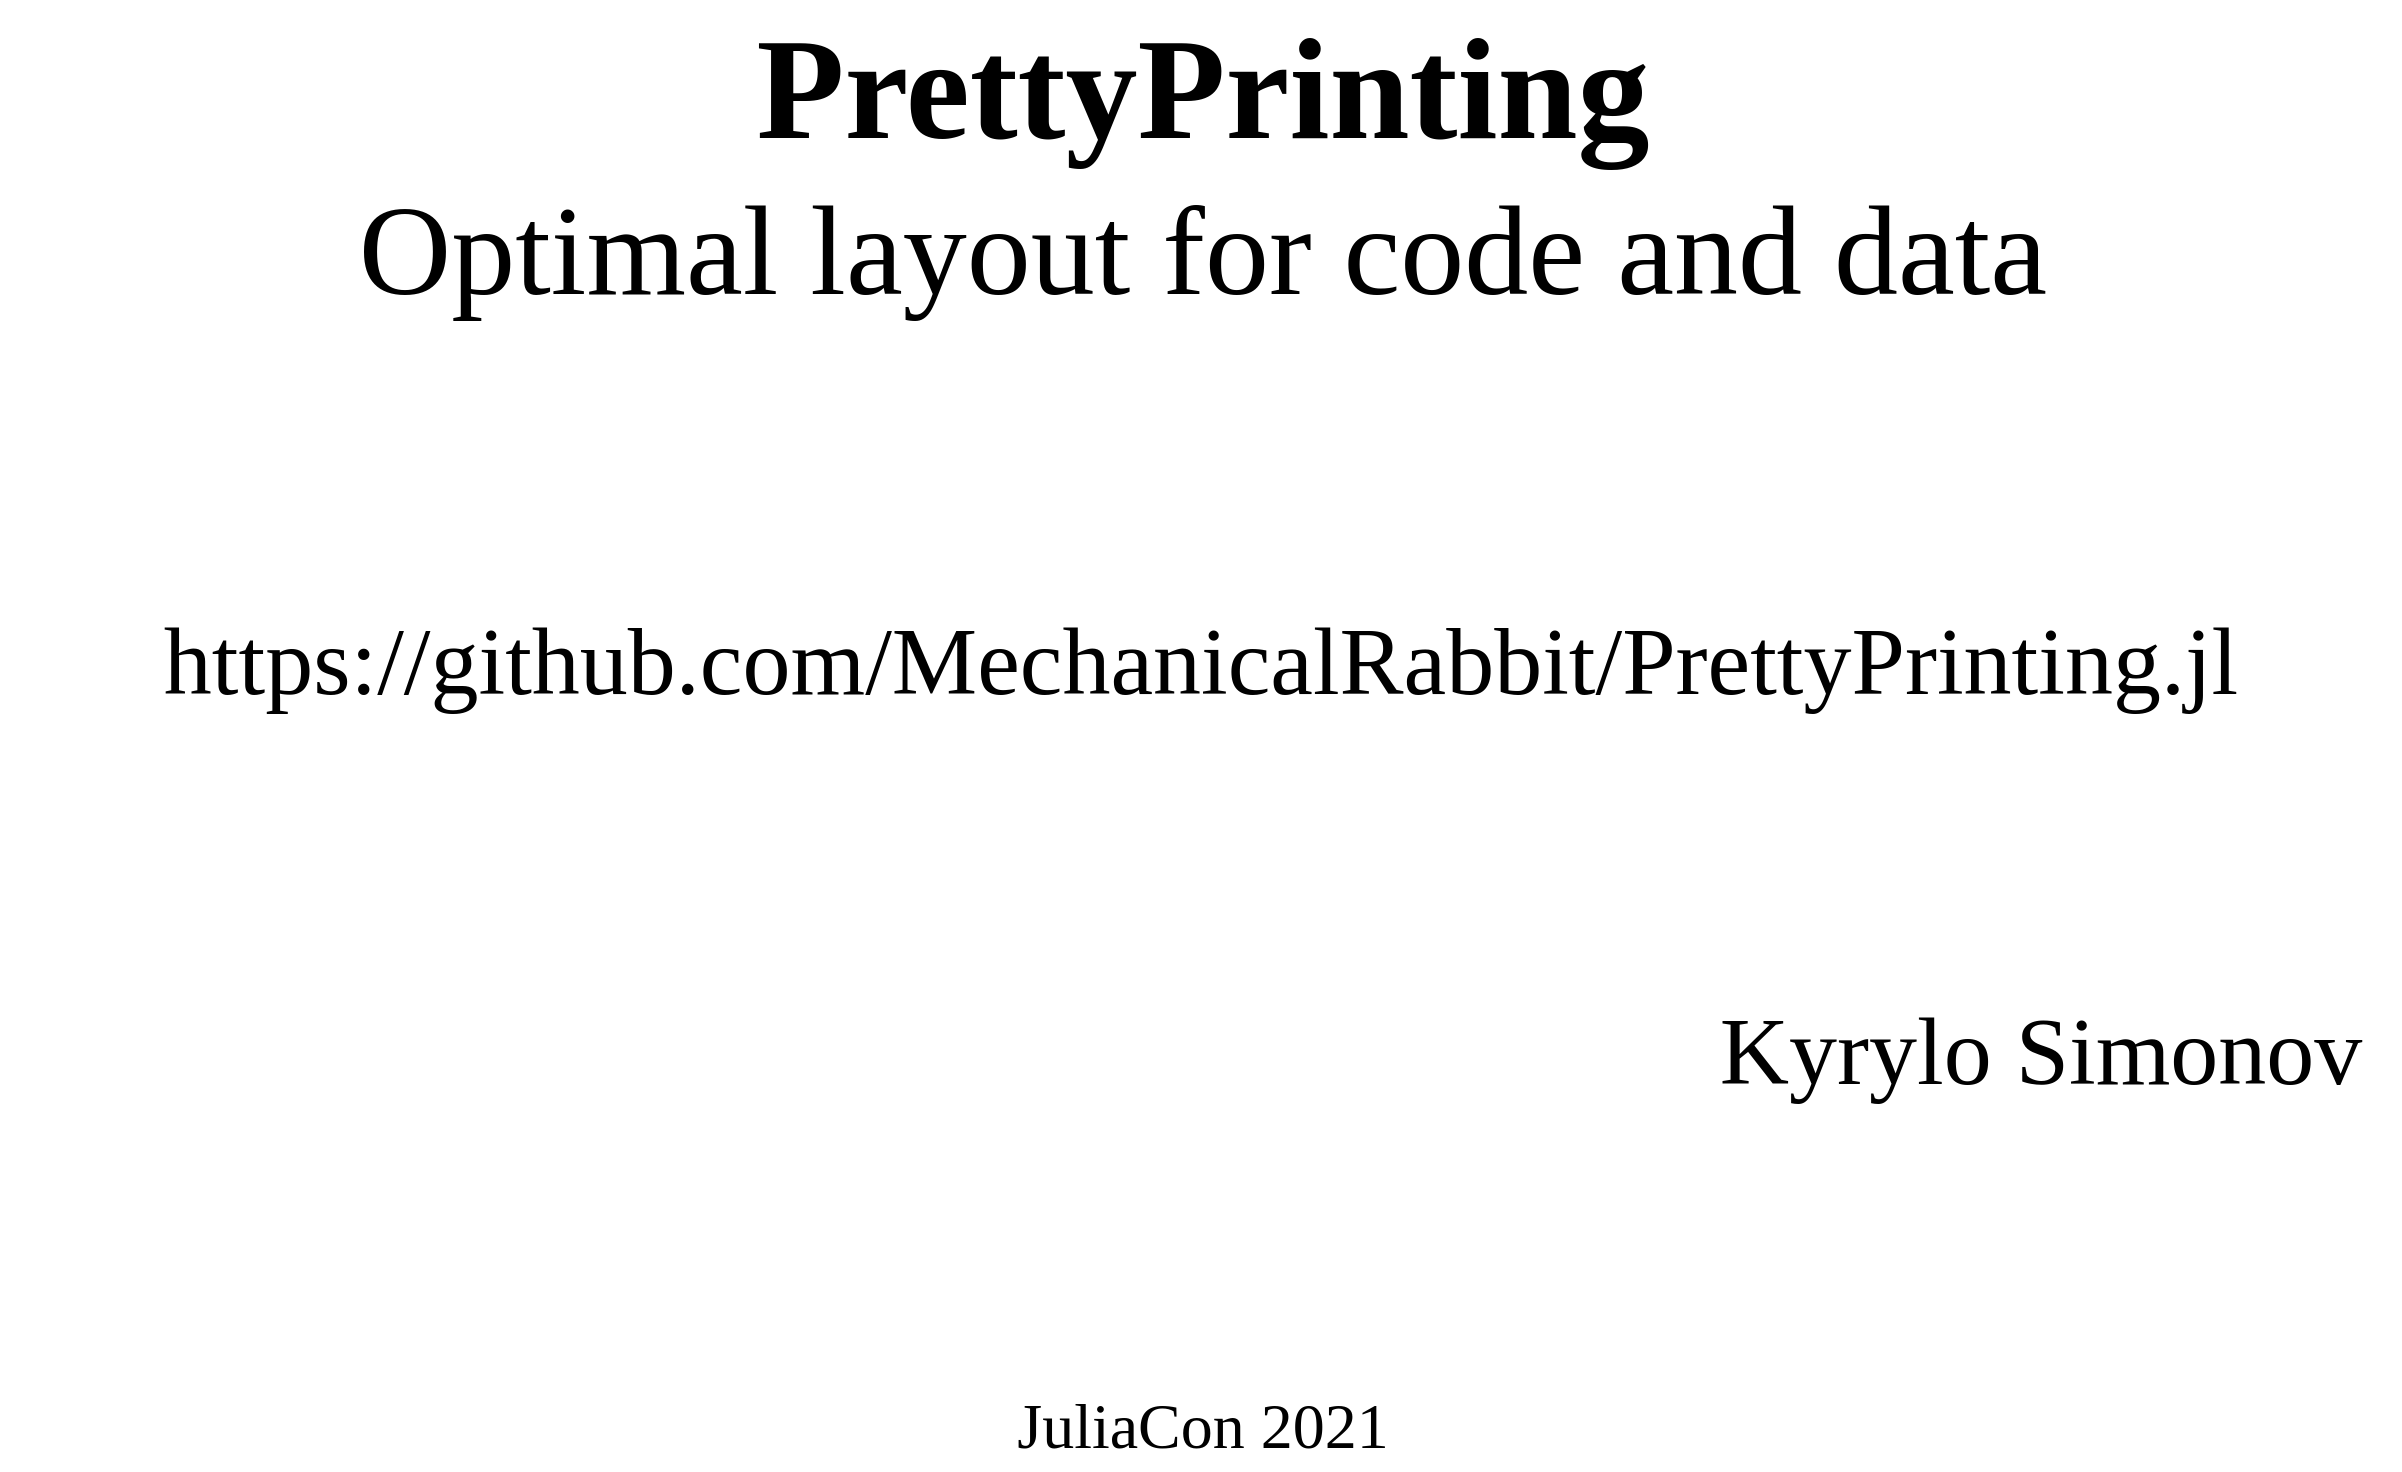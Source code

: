 <mxfile version="14.8.0" type="github" pages="21">
  <diagram name="Title" id="0SMfQZ9v9dSbjZ1mlXxK">
    <mxGraphModel dx="2595" dy="1415" grid="1" gridSize="15" guides="1" tooltips="1" connect="1" arrows="1" fold="1" page="1" pageScale="1" pageWidth="1600" pageHeight="900" math="0" shadow="0">
      <root>
        <mxCell id="htGW6o8ivoJamdmXS-e4-0" />
        <mxCell id="htGW6o8ivoJamdmXS-e4-1" parent="htGW6o8ivoJamdmXS-e4-0" />
        <mxCell id="QyHsOj3iziL2qRX9eMH_-0" value="&lt;b&gt;&lt;font style=&quot;font-size: 72px&quot;&gt;PrettyPrinting&lt;/font&gt;&lt;/b&gt;&lt;br style=&quot;font-size: 64px&quot;&gt;Optimal layout for code and data" style="text;html=1;align=center;verticalAlign=middle;resizable=0;points=[];autosize=1;strokeColor=none;fontFamily=Ubuntu;fontSource=https%3A%2F%2Ffonts.googleapis.com%2Fcss%3Ffamily%3DUbuntu;fontSize=64;" vertex="1" parent="htGW6o8ivoJamdmXS-e4-1">
          <mxGeometry x="313" y="135" width="975" height="165" as="geometry" />
        </mxCell>
        <mxCell id="ymfJm1MB05GIEhrjvcyk-0" value="&lt;div style=&quot;font-size: 48px;&quot;&gt;Kyrylo Simonov&lt;/div&gt;" style="text;html=1;align=center;verticalAlign=middle;resizable=0;points=[];autosize=1;strokeColor=none;fontFamily=Ubuntu;fontSource=https%3A%2F%2Ffonts.googleapis.com%2Fcss%3Ffamily%3DUbuntu;fontSize=48;" vertex="1" parent="htGW6o8ivoJamdmXS-e4-1">
          <mxGeometry x="1040" y="630" width="360" height="60" as="geometry" />
        </mxCell>
        <mxCell id="ymfJm1MB05GIEhrjvcyk-1" value="JuliaCon 2021" style="text;html=1;align=center;verticalAlign=middle;resizable=0;points=[];autosize=1;strokeColor=none;fontFamily=Ubuntu;fontSource=https%3A%2F%2Ffonts.googleapis.com%2Fcss%3Ffamily%3DUbuntu;fontSize=32;" vertex="1" parent="htGW6o8ivoJamdmXS-e4-1">
          <mxGeometry x="688" y="825" width="225" height="45" as="geometry" />
        </mxCell>
        <mxCell id="ymfJm1MB05GIEhrjvcyk-2" value="https://github.com/MechanicalRabbit/PrettyPrinting.jl" style="text;html=1;align=center;verticalAlign=middle;resizable=0;points=[];autosize=1;strokeColor=none;fontFamily=Ubuntu;fontSource=https%3A%2F%2Ffonts.googleapis.com%2Fcss%3Ffamily%3DUbuntu;fontSize=48;" vertex="1" parent="htGW6o8ivoJamdmXS-e4-1">
          <mxGeometry x="200" y="435" width="1200" height="60" as="geometry" />
        </mxCell>
      </root>
    </mxGraphModel>
  </diagram>
  <diagram name="Blank" id="_8ZxMWeC33H9wFuYmjVR">
    <mxGraphModel dx="2595" dy="1415" grid="1" gridSize="15" guides="1" tooltips="1" connect="1" arrows="1" fold="1" page="1" pageScale="1" pageWidth="1600" pageHeight="900" math="0" shadow="0">
      <root>
        <mxCell id="UBHallg1vC8rYSIwHf9l-0" />
        <mxCell id="UBHallg1vC8rYSIwHf9l-1" parent="UBHallg1vC8rYSIwHf9l-0" />
        <mxCell id="UBHallg1vC8rYSIwHf9l-10" value="&lt;font color=&quot;#117733&quot;&gt;&lt;b&gt;julia&amp;gt;&lt;/b&gt;&lt;/font&gt; using PrettyPrinting&lt;br&gt;&lt;font color=&quot;#117733&quot;&gt;&lt;b&gt;&lt;br&gt;julia&amp;gt;&lt;/b&gt;&lt;/font&gt; pprint([&quot;Hello&quot;, &quot;World&quot;])&lt;br&gt;&lt;font color=&quot;#666666&quot;&gt;[&quot;Hello&quot;, &quot;World&quot;]&lt;/font&gt;" style="rounded=1;whiteSpace=wrap;html=1;fillColor=#FFFFFF;align=left;fontSize=32;fontFamily=Ubuntu Mono;fontSource=https%3A%2F%2Ffonts.googleapis.com%2Fcss%3Ffamily%3DUbuntu%2BMono;spacingLeft=50;glass=1;shadow=1;sketch=0;strokeWidth=3;opacity=0;textOpacity=0;" vertex="1" parent="UBHallg1vC8rYSIwHf9l-1">
          <mxGeometry x="360" y="240" width="780" height="360" as="geometry" />
        </mxCell>
        <mxCell id="IGq0QNdjtBWeeClNxBmw-0" value="" style="group" vertex="1" connectable="0" parent="UBHallg1vC8rYSIwHf9l-1">
          <mxGeometry y="854" width="1600" height="45" as="geometry" />
        </mxCell>
        <mxCell id="IGq0QNdjtBWeeClNxBmw-1" value="&lt;div style=&quot;font-size: 24px&quot;&gt;PrettyPrinting: optimal layout for code and data&lt;/div&gt;" style="rounded=0;whiteSpace=wrap;html=1;fontSize=24;align=center;fontFamily=Ubuntu;fontSource=https%3A%2F%2Ffonts.googleapis.com%2Fcss%3Ffamily%3DUbuntu;strokeColor=none;fontColor=#FFFFFF;fillColor=#332288;" vertex="1" parent="IGq0QNdjtBWeeClNxBmw-0">
          <mxGeometry width="840" height="45" as="geometry" />
        </mxCell>
        <mxCell id="IGq0QNdjtBWeeClNxBmw-2" value="JuliaCon 2021" style="rounded=0;whiteSpace=wrap;html=1;fontSize=24;align=center;fontFamily=Ubuntu;fontSource=https%3A%2F%2Ffonts.googleapis.com%2Fcss%3Ffamily%3DUbuntu;strokeColor=none;fontColor=#FFFFFF;fillColor=#44AA99;" vertex="1" parent="IGq0QNdjtBWeeClNxBmw-0">
          <mxGeometry x="1280" width="320" height="45" as="geometry" />
        </mxCell>
        <mxCell id="IGq0QNdjtBWeeClNxBmw-3" value="Kyrylo Simonov" style="rounded=0;whiteSpace=wrap;html=1;fontSize=24;align=center;fontFamily=Ubuntu;fontSource=https%3A%2F%2Ffonts.googleapis.com%2Fcss%3Ffamily%3DUbuntu;strokeColor=none;fontColor=#FFFFFF;fillColor=#117733;" vertex="1" parent="IGq0QNdjtBWeeClNxBmw-0">
          <mxGeometry x="840" width="440" height="45" as="geometry" />
        </mxCell>
      </root>
    </mxGraphModel>
  </diagram>
  <diagram name="Hello World (print)" id="9gBs6RnDaW2UHTT-ENhj">
    <mxGraphModel dx="2966" dy="1617" grid="1" gridSize="15" guides="1" tooltips="1" connect="1" arrows="1" fold="1" page="1" pageScale="1" pageWidth="1600" pageHeight="900" math="0" shadow="0">
      <root>
        <mxCell id="M4m74MEgS2ii8qncQ2bR-0" />
        <mxCell id="M4m74MEgS2ii8qncQ2bR-1" parent="M4m74MEgS2ii8qncQ2bR-0" />
        <mxCell id="M4m74MEgS2ii8qncQ2bR-2" value="" style="group" vertex="1" connectable="0" parent="M4m74MEgS2ii8qncQ2bR-1">
          <mxGeometry y="854" width="1600" height="45" as="geometry" />
        </mxCell>
        <mxCell id="M4m74MEgS2ii8qncQ2bR-3" value="&lt;div style=&quot;font-size: 24px&quot;&gt;PrettyPrinting: optimal layout for code and data&lt;/div&gt;" style="rounded=0;whiteSpace=wrap;html=1;fontSize=24;align=center;fontFamily=Ubuntu;fontSource=https%3A%2F%2Ffonts.googleapis.com%2Fcss%3Ffamily%3DUbuntu;strokeColor=none;fontColor=#FFFFFF;fillColor=#332288;" vertex="1" parent="M4m74MEgS2ii8qncQ2bR-2">
          <mxGeometry width="840" height="45" as="geometry" />
        </mxCell>
        <mxCell id="M4m74MEgS2ii8qncQ2bR-4" value="JuliaCon 2021" style="rounded=0;whiteSpace=wrap;html=1;fontSize=24;align=center;fontFamily=Ubuntu;fontSource=https%3A%2F%2Ffonts.googleapis.com%2Fcss%3Ffamily%3DUbuntu;strokeColor=none;fontColor=#FFFFFF;fillColor=#44AA99;" vertex="1" parent="M4m74MEgS2ii8qncQ2bR-2">
          <mxGeometry x="1280" width="320" height="45" as="geometry" />
        </mxCell>
        <mxCell id="M4m74MEgS2ii8qncQ2bR-5" value="Kyrylo Simonov" style="rounded=0;whiteSpace=wrap;html=1;fontSize=24;align=center;fontFamily=Ubuntu;fontSource=https%3A%2F%2Ffonts.googleapis.com%2Fcss%3Ffamily%3DUbuntu;strokeColor=none;fontColor=#FFFFFF;fillColor=#117733;" vertex="1" parent="M4m74MEgS2ii8qncQ2bR-2">
          <mxGeometry x="840" width="440" height="45" as="geometry" />
        </mxCell>
        <mxCell id="M4m74MEgS2ii8qncQ2bR-6" value="&lt;font color=&quot;#117733&quot;&gt;&lt;b&gt;julia&amp;gt;&lt;/b&gt;&lt;/font&gt; print([&quot;Hello&quot;, &quot;World&quot;])&lt;br&gt;&lt;font color=&quot;#666666&quot;&gt;[&quot;Hello&quot;, &quot;World&quot;]&lt;/font&gt;&lt;br&gt;" style="rounded=1;whiteSpace=wrap;html=1;fillColor=#FFFFFF;align=left;fontSize=32;fontFamily=Ubuntu Mono;fontSource=https%3A%2F%2Ffonts.googleapis.com%2Fcss%3Ffamily%3DUbuntu%2BMono;spacingLeft=50;glass=1;shadow=1;sketch=0;opacity=95;" vertex="1" parent="M4m74MEgS2ii8qncQ2bR-1">
          <mxGeometry x="60" y="120" width="660" height="240" as="geometry" />
        </mxCell>
      </root>
    </mxGraphModel>
  </diagram>
  <diagram name="Hello World (show)" id="8hiOz_UJsN7lJWJ_zKAg">
    <mxGraphModel dx="1730" dy="943" grid="1" gridSize="15" guides="1" tooltips="1" connect="1" arrows="1" fold="1" page="1" pageScale="1" pageWidth="1600" pageHeight="900" math="0" shadow="0">
      <root>
        <mxCell id="veE5UbyVC_SdbXHwEwsE-0" />
        <mxCell id="veE5UbyVC_SdbXHwEwsE-1" parent="veE5UbyVC_SdbXHwEwsE-0" />
        <mxCell id="veE5UbyVC_SdbXHwEwsE-2" value="" style="group" vertex="1" connectable="0" parent="veE5UbyVC_SdbXHwEwsE-1">
          <mxGeometry y="854" width="1600" height="45" as="geometry" />
        </mxCell>
        <mxCell id="veE5UbyVC_SdbXHwEwsE-3" value="&lt;div style=&quot;font-size: 24px&quot;&gt;PrettyPrinting: optimal layout for code and data&lt;/div&gt;" style="rounded=0;whiteSpace=wrap;html=1;fontSize=24;align=center;fontFamily=Ubuntu;fontSource=https%3A%2F%2Ffonts.googleapis.com%2Fcss%3Ffamily%3DUbuntu;strokeColor=none;fontColor=#FFFFFF;fillColor=#332288;" vertex="1" parent="veE5UbyVC_SdbXHwEwsE-2">
          <mxGeometry width="840" height="45" as="geometry" />
        </mxCell>
        <mxCell id="veE5UbyVC_SdbXHwEwsE-4" value="JuliaCon 2021" style="rounded=0;whiteSpace=wrap;html=1;fontSize=24;align=center;fontFamily=Ubuntu;fontSource=https%3A%2F%2Ffonts.googleapis.com%2Fcss%3Ffamily%3DUbuntu;strokeColor=none;fontColor=#FFFFFF;fillColor=#44AA99;" vertex="1" parent="veE5UbyVC_SdbXHwEwsE-2">
          <mxGeometry x="1280" width="320" height="45" as="geometry" />
        </mxCell>
        <mxCell id="veE5UbyVC_SdbXHwEwsE-5" value="Kyrylo Simonov" style="rounded=0;whiteSpace=wrap;html=1;fontSize=24;align=center;fontFamily=Ubuntu;fontSource=https%3A%2F%2Ffonts.googleapis.com%2Fcss%3Ffamily%3DUbuntu;strokeColor=none;fontColor=#FFFFFF;fillColor=#117733;" vertex="1" parent="veE5UbyVC_SdbXHwEwsE-2">
          <mxGeometry x="840" width="440" height="45" as="geometry" />
        </mxCell>
        <mxCell id="veE5UbyVC_SdbXHwEwsE-6" value="&lt;font color=&quot;#117733&quot;&gt;&lt;b&gt;julia&amp;gt;&lt;/b&gt;&lt;/font&gt; print([&quot;Hello&quot;, &quot;World&quot;])&lt;br&gt;&lt;font color=&quot;#666666&quot;&gt;[&quot;Hello&quot;, &quot;World&quot;]&lt;/font&gt;&lt;br&gt;" style="rounded=1;whiteSpace=wrap;html=1;fillColor=#FFFFFF;align=left;fontSize=32;fontFamily=Ubuntu Mono;fontSource=https%3A%2F%2Ffonts.googleapis.com%2Fcss%3Ffamily%3DUbuntu%2BMono;spacingLeft=50;glass=1;shadow=1;sketch=0;opacity=95;" vertex="1" parent="veE5UbyVC_SdbXHwEwsE-1">
          <mxGeometry x="60" y="120" width="660" height="240" as="geometry" />
        </mxCell>
        <mxCell id="veE5UbyVC_SdbXHwEwsE-7" value="&lt;font color=&quot;#117733&quot;&gt;&lt;b&gt;julia&amp;gt;&lt;/b&gt;&lt;/font&gt; show([&quot;Hello&quot;, &quot;World&quot;])&lt;br&gt;&lt;font color=&quot;#666666&quot;&gt;[&quot;Hello&quot;, &quot;World&quot;]&lt;/font&gt;" style="rounded=1;whiteSpace=wrap;html=1;fillColor=#FFFFFF;align=left;fontSize=32;fontFamily=Ubuntu Mono;fontSource=https%3A%2F%2Ffonts.googleapis.com%2Fcss%3Ffamily%3DUbuntu%2BMono;spacingLeft=50;glass=1;shadow=1;sketch=0;opacity=95;" vertex="1" parent="veE5UbyVC_SdbXHwEwsE-1">
          <mxGeometry x="840" y="120" width="660" height="240" as="geometry" />
        </mxCell>
      </root>
    </mxGraphModel>
  </diagram>
  <diagram name="Hello World (display)" id="YCPr-C5Weh2nPQ-r2DwK">
    <mxGraphModel dx="2595" dy="1415" grid="1" gridSize="15" guides="1" tooltips="1" connect="1" arrows="1" fold="1" page="1" pageScale="1" pageWidth="1600" pageHeight="900" math="0" shadow="0">
      <root>
        <mxCell id="H0TuR_DG6wvNOB3NVH7t-0" />
        <mxCell id="H0TuR_DG6wvNOB3NVH7t-1" parent="H0TuR_DG6wvNOB3NVH7t-0" />
        <mxCell id="H0TuR_DG6wvNOB3NVH7t-2" value="" style="group" vertex="1" connectable="0" parent="H0TuR_DG6wvNOB3NVH7t-1">
          <mxGeometry y="854" width="1600" height="45" as="geometry" />
        </mxCell>
        <mxCell id="H0TuR_DG6wvNOB3NVH7t-3" value="&lt;div style=&quot;font-size: 24px&quot;&gt;PrettyPrinting: optimal layout for code and data&lt;/div&gt;" style="rounded=0;whiteSpace=wrap;html=1;fontSize=24;align=center;fontFamily=Ubuntu;fontSource=https%3A%2F%2Ffonts.googleapis.com%2Fcss%3Ffamily%3DUbuntu;strokeColor=none;fontColor=#FFFFFF;fillColor=#332288;" vertex="1" parent="H0TuR_DG6wvNOB3NVH7t-2">
          <mxGeometry width="840" height="45" as="geometry" />
        </mxCell>
        <mxCell id="H0TuR_DG6wvNOB3NVH7t-4" value="JuliaCon 2021" style="rounded=0;whiteSpace=wrap;html=1;fontSize=24;align=center;fontFamily=Ubuntu;fontSource=https%3A%2F%2Ffonts.googleapis.com%2Fcss%3Ffamily%3DUbuntu;strokeColor=none;fontColor=#FFFFFF;fillColor=#44AA99;" vertex="1" parent="H0TuR_DG6wvNOB3NVH7t-2">
          <mxGeometry x="1280" width="320" height="45" as="geometry" />
        </mxCell>
        <mxCell id="H0TuR_DG6wvNOB3NVH7t-5" value="Kyrylo Simonov" style="rounded=0;whiteSpace=wrap;html=1;fontSize=24;align=center;fontFamily=Ubuntu;fontSource=https%3A%2F%2Ffonts.googleapis.com%2Fcss%3Ffamily%3DUbuntu;strokeColor=none;fontColor=#FFFFFF;fillColor=#117733;" vertex="1" parent="H0TuR_DG6wvNOB3NVH7t-2">
          <mxGeometry x="840" width="440" height="45" as="geometry" />
        </mxCell>
        <mxCell id="H0TuR_DG6wvNOB3NVH7t-6" value="&lt;font color=&quot;#117733&quot;&gt;&lt;b&gt;julia&amp;gt;&lt;/b&gt;&lt;/font&gt; print([&quot;Hello&quot;, &quot;World&quot;])&lt;br&gt;&lt;font color=&quot;#666666&quot;&gt;[&quot;Hello&quot;, &quot;World&quot;]&lt;/font&gt;&lt;br&gt;" style="rounded=1;whiteSpace=wrap;html=1;fillColor=#FFFFFF;align=left;fontSize=32;fontFamily=Ubuntu Mono;fontSource=https%3A%2F%2Ffonts.googleapis.com%2Fcss%3Ffamily%3DUbuntu%2BMono;spacingLeft=50;glass=1;shadow=1;sketch=0;opacity=95;" vertex="1" parent="H0TuR_DG6wvNOB3NVH7t-1">
          <mxGeometry x="60" y="120" width="660" height="240" as="geometry" />
        </mxCell>
        <mxCell id="H0TuR_DG6wvNOB3NVH7t-7" value="&lt;font color=&quot;#117733&quot;&gt;&lt;b&gt;julia&amp;gt;&lt;/b&gt;&lt;/font&gt; show([&quot;Hello&quot;, &quot;World&quot;])&lt;br&gt;&lt;font color=&quot;#666666&quot;&gt;[&quot;Hello&quot;, &quot;World&quot;]&lt;/font&gt;" style="rounded=1;whiteSpace=wrap;html=1;fillColor=#FFFFFF;align=left;fontSize=32;fontFamily=Ubuntu Mono;fontSource=https%3A%2F%2Ffonts.googleapis.com%2Fcss%3Ffamily%3DUbuntu%2BMono;spacingLeft=50;glass=1;shadow=1;sketch=0;opacity=95;" vertex="1" parent="H0TuR_DG6wvNOB3NVH7t-1">
          <mxGeometry x="840" y="120" width="660" height="240" as="geometry" />
        </mxCell>
        <mxCell id="H0TuR_DG6wvNOB3NVH7t-8" value="&lt;font color=&quot;#117733&quot;&gt;&lt;b&gt;julia&amp;gt;&lt;/b&gt;&lt;/font&gt; display([&quot;Hello&quot;, &quot;World&quot;])&lt;br&gt;&lt;font color=&quot;#666666&quot;&gt;2-element Vector{String}:&lt;br&gt;&amp;nbsp;&quot;Hello&quot;&lt;br&gt;&amp;nbsp;&quot;World&quot;&lt;/font&gt;" style="rounded=1;whiteSpace=wrap;html=1;fillColor=#FFFFFF;align=left;fontSize=32;fontFamily=Ubuntu Mono;fontSource=https%3A%2F%2Ffonts.googleapis.com%2Fcss%3Ffamily%3DUbuntu%2BMono;spacingLeft=50;glass=1;shadow=1;sketch=0;opacity=95;" vertex="1" parent="H0TuR_DG6wvNOB3NVH7t-1">
          <mxGeometry x="60" y="480" width="660" height="240" as="geometry" />
        </mxCell>
      </root>
    </mxGraphModel>
  </diagram>
  <diagram name="Hello World (dump)" id="jFLNUlG3hRCLTCqDjicj">
    <mxGraphModel dx="2966" dy="1617" grid="1" gridSize="15" guides="1" tooltips="1" connect="1" arrows="1" fold="1" page="1" pageScale="1" pageWidth="1600" pageHeight="900" math="0" shadow="0">
      <root>
        <mxCell id="_S4fJ7djbg-g7AGrXweh-0" />
        <mxCell id="_S4fJ7djbg-g7AGrXweh-1" parent="_S4fJ7djbg-g7AGrXweh-0" />
        <mxCell id="_S4fJ7djbg-g7AGrXweh-2" value="" style="group" vertex="1" connectable="0" parent="_S4fJ7djbg-g7AGrXweh-1">
          <mxGeometry y="854" width="1600" height="45" as="geometry" />
        </mxCell>
        <mxCell id="_S4fJ7djbg-g7AGrXweh-3" value="&lt;div style=&quot;font-size: 24px&quot;&gt;PrettyPrinting: optimal layout for code and data&lt;/div&gt;" style="rounded=0;whiteSpace=wrap;html=1;fontSize=24;align=center;fontFamily=Ubuntu;fontSource=https%3A%2F%2Ffonts.googleapis.com%2Fcss%3Ffamily%3DUbuntu;strokeColor=none;fontColor=#FFFFFF;fillColor=#332288;" vertex="1" parent="_S4fJ7djbg-g7AGrXweh-2">
          <mxGeometry width="840" height="45" as="geometry" />
        </mxCell>
        <mxCell id="_S4fJ7djbg-g7AGrXweh-4" value="JuliaCon 2021" style="rounded=0;whiteSpace=wrap;html=1;fontSize=24;align=center;fontFamily=Ubuntu;fontSource=https%3A%2F%2Ffonts.googleapis.com%2Fcss%3Ffamily%3DUbuntu;strokeColor=none;fontColor=#FFFFFF;fillColor=#44AA99;" vertex="1" parent="_S4fJ7djbg-g7AGrXweh-2">
          <mxGeometry x="1280" width="320" height="45" as="geometry" />
        </mxCell>
        <mxCell id="_S4fJ7djbg-g7AGrXweh-5" value="Kyrylo Simonov" style="rounded=0;whiteSpace=wrap;html=1;fontSize=24;align=center;fontFamily=Ubuntu;fontSource=https%3A%2F%2Ffonts.googleapis.com%2Fcss%3Ffamily%3DUbuntu;strokeColor=none;fontColor=#FFFFFF;fillColor=#117733;" vertex="1" parent="_S4fJ7djbg-g7AGrXweh-2">
          <mxGeometry x="840" width="440" height="45" as="geometry" />
        </mxCell>
        <mxCell id="_S4fJ7djbg-g7AGrXweh-6" value="&lt;font color=&quot;#117733&quot;&gt;&lt;b&gt;julia&amp;gt;&lt;/b&gt;&lt;/font&gt; print([&quot;Hello&quot;, &quot;World&quot;])&lt;br&gt;&lt;font color=&quot;#666666&quot;&gt;[&quot;Hello&quot;, &quot;World&quot;]&lt;/font&gt;&lt;br&gt;" style="rounded=1;whiteSpace=wrap;html=1;fillColor=#FFFFFF;align=left;fontSize=32;fontFamily=Ubuntu Mono;fontSource=https%3A%2F%2Ffonts.googleapis.com%2Fcss%3Ffamily%3DUbuntu%2BMono;spacingLeft=50;glass=1;shadow=1;sketch=0;opacity=95;" vertex="1" parent="_S4fJ7djbg-g7AGrXweh-1">
          <mxGeometry x="60" y="120" width="660" height="240" as="geometry" />
        </mxCell>
        <mxCell id="_S4fJ7djbg-g7AGrXweh-7" value="&lt;font color=&quot;#117733&quot;&gt;&lt;b&gt;julia&amp;gt;&lt;/b&gt;&lt;/font&gt; show([&quot;Hello&quot;, &quot;World&quot;])&lt;br&gt;&lt;font color=&quot;#666666&quot;&gt;[&quot;Hello&quot;, &quot;World&quot;]&lt;/font&gt;" style="rounded=1;whiteSpace=wrap;html=1;fillColor=#FFFFFF;align=left;fontSize=32;fontFamily=Ubuntu Mono;fontSource=https%3A%2F%2Ffonts.googleapis.com%2Fcss%3Ffamily%3DUbuntu%2BMono;spacingLeft=50;glass=1;shadow=1;sketch=0;opacity=95;" vertex="1" parent="_S4fJ7djbg-g7AGrXweh-1">
          <mxGeometry x="840" y="120" width="660" height="240" as="geometry" />
        </mxCell>
        <mxCell id="_S4fJ7djbg-g7AGrXweh-8" value="&lt;font color=&quot;#117733&quot;&gt;&lt;b&gt;julia&amp;gt;&lt;/b&gt;&lt;/font&gt; display([&quot;Hello&quot;, &quot;World&quot;])&lt;br&gt;&lt;font color=&quot;#666666&quot;&gt;2-element Vector{String}:&lt;br&gt;&amp;nbsp;&quot;Hello&quot;&lt;br&gt;&amp;nbsp;&quot;World&quot;&lt;/font&gt;" style="rounded=1;whiteSpace=wrap;html=1;fillColor=#FFFFFF;align=left;fontSize=32;fontFamily=Ubuntu Mono;fontSource=https%3A%2F%2Ffonts.googleapis.com%2Fcss%3Ffamily%3DUbuntu%2BMono;spacingLeft=50;glass=1;shadow=1;sketch=0;opacity=95;" vertex="1" parent="_S4fJ7djbg-g7AGrXweh-1">
          <mxGeometry x="60" y="480" width="660" height="240" as="geometry" />
        </mxCell>
        <mxCell id="_S4fJ7djbg-g7AGrXweh-9" value="&lt;font color=&quot;#117733&quot;&gt;&lt;b&gt;julia&amp;gt;&lt;/b&gt;&lt;/font&gt; dump([&quot;Hello&quot;, &quot;World&quot;])&lt;br&gt;&lt;font color=&quot;#666666&quot;&gt;Array{String}((2,))&lt;br&gt;&amp;nbsp; 1: String &quot;Hello&quot;&lt;br&gt;&amp;nbsp; 2: String &quot;World&quot;&lt;/font&gt;" style="rounded=1;whiteSpace=wrap;html=1;fillColor=#FFFFFF;align=left;fontSize=32;fontFamily=Ubuntu Mono;fontSource=https%3A%2F%2Ffonts.googleapis.com%2Fcss%3Ffamily%3DUbuntu%2BMono;spacingLeft=50;glass=1;shadow=1;sketch=0;opacity=95;" vertex="1" parent="_S4fJ7djbg-g7AGrXweh-1">
          <mxGeometry x="840" y="483" width="660" height="237" as="geometry" />
        </mxCell>
      </root>
    </mxGraphModel>
  </diagram>
  <diagram name="Hello World (pprint)" id="nc2ij47geb_rqcyrozjW">
    <mxGraphModel dx="2966" dy="1617" grid="1" gridSize="15" guides="1" tooltips="1" connect="1" arrows="1" fold="1" page="1" pageScale="1" pageWidth="1600" pageHeight="900" math="0" shadow="0">
      <root>
        <mxCell id="1CABKrxgX279uKr_hfLu-0" />
        <mxCell id="1CABKrxgX279uKr_hfLu-1" parent="1CABKrxgX279uKr_hfLu-0" />
        <mxCell id="1CABKrxgX279uKr_hfLu-2" value="" style="group" vertex="1" connectable="0" parent="1CABKrxgX279uKr_hfLu-1">
          <mxGeometry y="854" width="1600" height="45" as="geometry" />
        </mxCell>
        <mxCell id="1CABKrxgX279uKr_hfLu-3" value="&lt;div style=&quot;font-size: 24px&quot;&gt;PrettyPrinting: optimal layout for code and data&lt;/div&gt;" style="rounded=0;whiteSpace=wrap;html=1;fontSize=24;align=center;fontFamily=Ubuntu;fontSource=https%3A%2F%2Ffonts.googleapis.com%2Fcss%3Ffamily%3DUbuntu;strokeColor=none;fontColor=#FFFFFF;fillColor=#332288;" vertex="1" parent="1CABKrxgX279uKr_hfLu-2">
          <mxGeometry width="840" height="45" as="geometry" />
        </mxCell>
        <mxCell id="1CABKrxgX279uKr_hfLu-4" value="JuliaCon 2021" style="rounded=0;whiteSpace=wrap;html=1;fontSize=24;align=center;fontFamily=Ubuntu;fontSource=https%3A%2F%2Ffonts.googleapis.com%2Fcss%3Ffamily%3DUbuntu;strokeColor=none;fontColor=#FFFFFF;fillColor=#44AA99;" vertex="1" parent="1CABKrxgX279uKr_hfLu-2">
          <mxGeometry x="1280" width="320" height="45" as="geometry" />
        </mxCell>
        <mxCell id="1CABKrxgX279uKr_hfLu-5" value="Kyrylo Simonov" style="rounded=0;whiteSpace=wrap;html=1;fontSize=24;align=center;fontFamily=Ubuntu;fontSource=https%3A%2F%2Ffonts.googleapis.com%2Fcss%3Ffamily%3DUbuntu;strokeColor=none;fontColor=#FFFFFF;fillColor=#117733;" vertex="1" parent="1CABKrxgX279uKr_hfLu-2">
          <mxGeometry x="840" width="440" height="45" as="geometry" />
        </mxCell>
        <mxCell id="1CABKrxgX279uKr_hfLu-9" value="&lt;font color=&quot;#117733&quot;&gt;&lt;b&gt;julia&amp;gt;&lt;/b&gt;&lt;/font&gt; print([&quot;Hello&quot;, &quot;World&quot;])&lt;br&gt;&lt;font color=&quot;#666666&quot;&gt;[&quot;Hello&quot;, &quot;World&quot;]&lt;/font&gt;&lt;br&gt;" style="rounded=1;whiteSpace=wrap;html=1;fillColor=#FFFFFF;align=left;fontSize=32;fontFamily=Ubuntu Mono;fontSource=https%3A%2F%2Ffonts.googleapis.com%2Fcss%3Ffamily%3DUbuntu%2BMono;spacingLeft=50;glass=1;shadow=0;sketch=0;textOpacity=45;opacity=45;" vertex="1" parent="1CABKrxgX279uKr_hfLu-1">
          <mxGeometry x="60" y="120" width="660" height="240" as="geometry" />
        </mxCell>
        <mxCell id="1CABKrxgX279uKr_hfLu-10" value="&lt;font color=&quot;#117733&quot;&gt;&lt;b&gt;julia&amp;gt;&lt;/b&gt;&lt;/font&gt; show([&quot;Hello&quot;, &quot;World&quot;])&lt;br&gt;&lt;font color=&quot;#666666&quot;&gt;[&quot;Hello&quot;, &quot;World&quot;]&lt;/font&gt;" style="rounded=1;whiteSpace=wrap;html=1;fillColor=#FFFFFF;align=left;fontSize=32;fontFamily=Ubuntu Mono;fontSource=https%3A%2F%2Ffonts.googleapis.com%2Fcss%3Ffamily%3DUbuntu%2BMono;spacingLeft=50;glass=1;shadow=0;sketch=0;opacity=45;textOpacity=45;" vertex="1" parent="1CABKrxgX279uKr_hfLu-1">
          <mxGeometry x="840" y="120" width="660" height="240" as="geometry" />
        </mxCell>
        <mxCell id="1CABKrxgX279uKr_hfLu-11" value="&lt;font color=&quot;#117733&quot;&gt;&lt;b&gt;julia&amp;gt;&lt;/b&gt;&lt;/font&gt; display([&quot;Hello&quot;, &quot;World&quot;])&lt;br&gt;&lt;font color=&quot;#666666&quot;&gt;2-element Vector{String}:&lt;br&gt;&amp;nbsp;&quot;Hello&quot;&lt;br&gt;&amp;nbsp;&quot;World&quot;&lt;/font&gt;" style="rounded=1;whiteSpace=wrap;html=1;fillColor=#FFFFFF;align=left;fontSize=32;fontFamily=Ubuntu Mono;fontSource=https%3A%2F%2Ffonts.googleapis.com%2Fcss%3Ffamily%3DUbuntu%2BMono;spacingLeft=50;glass=1;shadow=0;sketch=0;opacity=45;textOpacity=45;" vertex="1" parent="1CABKrxgX279uKr_hfLu-1">
          <mxGeometry x="60" y="480" width="660" height="240" as="geometry" />
        </mxCell>
        <mxCell id="1CABKrxgX279uKr_hfLu-12" value="&lt;font color=&quot;#117733&quot;&gt;&lt;b&gt;julia&amp;gt;&lt;/b&gt;&lt;/font&gt; dump([&quot;Hello&quot;, &quot;World&quot;])&lt;br&gt;&lt;font color=&quot;#666666&quot;&gt;Array{String}((2,))&lt;br&gt;&amp;nbsp; 1: String &quot;Hello&quot;&lt;br&gt;&amp;nbsp; 2: String &quot;World&quot;&lt;/font&gt;" style="rounded=1;whiteSpace=wrap;html=1;fillColor=#FFFFFF;align=left;fontSize=32;fontFamily=Ubuntu Mono;fontSource=https%3A%2F%2Ffonts.googleapis.com%2Fcss%3Ffamily%3DUbuntu%2BMono;spacingLeft=50;glass=1;shadow=0;sketch=0;opacity=45;textOpacity=45;" vertex="1" parent="1CABKrxgX279uKr_hfLu-1">
          <mxGeometry x="840" y="483" width="660" height="237" as="geometry" />
        </mxCell>
        <mxCell id="1CABKrxgX279uKr_hfLu-13" value="&lt;font style=&quot;font-size: 40px&quot; color=&quot;#117733&quot;&gt;&lt;b style=&quot;font-size: 40px&quot;&gt;julia&amp;gt;&lt;/b&gt;&lt;/font&gt; &lt;b&gt;using&lt;/b&gt; PrettyPrinting&lt;br style=&quot;font-size: 40px&quot;&gt;&lt;font style=&quot;font-size: 40px&quot; color=&quot;#117733&quot;&gt;&lt;b style=&quot;font-size: 40px&quot;&gt;&lt;br style=&quot;font-size: 40px&quot;&gt;julia&amp;gt;&lt;/b&gt;&lt;/font&gt; pprint([&quot;Hello&quot;, &quot;World&quot;])&lt;br style=&quot;font-size: 40px&quot;&gt;&lt;font style=&quot;font-size: 40px&quot; color=&quot;#666666&quot;&gt;[&quot;Hello&quot;, &quot;World&quot;]&lt;/font&gt;" style="rounded=1;whiteSpace=wrap;html=1;fillColor=#FFFFFF;align=left;fontSize=40;fontFamily=Ubuntu Mono;fontSource=https%3A%2F%2Ffonts.googleapis.com%2Fcss%3Ffamily%3DUbuntu%2BMono;spacingLeft=50;glass=1;shadow=1;sketch=0;strokeWidth=3;opacity=95;" vertex="1" parent="1CABKrxgX279uKr_hfLu-1">
          <mxGeometry x="360" y="240" width="780" height="360" as="geometry" />
        </mxCell>
      </root>
    </mxGraphModel>
  </diagram>
  <diagram name="TOML (cat)" id="0i9qZIjyzCVrPQhGEFPK">
    <mxGraphModel dx="1730" dy="943" grid="1" gridSize="15" guides="1" tooltips="1" connect="1" arrows="1" fold="1" page="1" pageScale="1" pageWidth="1600" pageHeight="900" math="0" shadow="0">
      <root>
        <mxCell id="SWc0NUlXoKy6v-qdKI8V-0" />
        <mxCell id="SWc0NUlXoKy6v-qdKI8V-1" parent="SWc0NUlXoKy6v-qdKI8V-0" />
        <mxCell id="SWc0NUlXoKy6v-qdKI8V-2" value="" style="group" vertex="1" connectable="0" parent="SWc0NUlXoKy6v-qdKI8V-1">
          <mxGeometry y="854" width="1600" height="45" as="geometry" />
        </mxCell>
        <mxCell id="SWc0NUlXoKy6v-qdKI8V-3" value="&lt;div style=&quot;font-size: 24px&quot;&gt;PrettyPrinting: optimal layout for code and data&lt;/div&gt;" style="rounded=0;whiteSpace=wrap;html=1;fontSize=24;align=center;fontFamily=Ubuntu;fontSource=https%3A%2F%2Ffonts.googleapis.com%2Fcss%3Ffamily%3DUbuntu;strokeColor=none;fontColor=#FFFFFF;fillColor=#332288;" vertex="1" parent="SWc0NUlXoKy6v-qdKI8V-2">
          <mxGeometry width="840" height="45" as="geometry" />
        </mxCell>
        <mxCell id="SWc0NUlXoKy6v-qdKI8V-4" value="JuliaCon 2021" style="rounded=0;whiteSpace=wrap;html=1;fontSize=24;align=center;fontFamily=Ubuntu;fontSource=https%3A%2F%2Ffonts.googleapis.com%2Fcss%3Ffamily%3DUbuntu;strokeColor=none;fontColor=#FFFFFF;fillColor=#44AA99;" vertex="1" parent="SWc0NUlXoKy6v-qdKI8V-2">
          <mxGeometry x="1280" width="320" height="45" as="geometry" />
        </mxCell>
        <mxCell id="SWc0NUlXoKy6v-qdKI8V-5" value="Kyrylo Simonov" style="rounded=0;whiteSpace=wrap;html=1;fontSize=24;align=center;fontFamily=Ubuntu;fontSource=https%3A%2F%2Ffonts.googleapis.com%2Fcss%3Ffamily%3DUbuntu;strokeColor=none;fontColor=#FFFFFF;fillColor=#117733;" vertex="1" parent="SWc0NUlXoKy6v-qdKI8V-2">
          <mxGeometry x="840" width="440" height="45" as="geometry" />
        </mxCell>
        <mxCell id="SWc0NUlXoKy6v-qdKI8V-6" value="&lt;font color=&quot;#117733&quot;&gt;&lt;b&gt;$&lt;/b&gt;&lt;/font&gt; cat Project.toml&lt;br&gt;&lt;font color=&quot;#666666&quot;&gt;name = &quot;FunSQL&quot;&lt;br&gt;uuid = &quot;cf6cc811-59f4-4a10-b258-a8547a8f6407&quot;&lt;br&gt;authors = [&quot;Kirill Simonov &quot;, &quot;Clark C. Evans &quot;]&lt;br&gt;version = &quot;0.6.0&quot;&lt;br&gt;&lt;br&gt;[deps]&lt;br&gt;Dates = &quot;ade2ca70-3891-5945-98fb-dc099432e06a&quot;&lt;br&gt;PrettyPrinting = &quot;54e16d92-306c-5ea0-a30b-337be88ac337&quot;&lt;br&gt;&lt;br&gt;[compat]&lt;br&gt;julia = &quot;1.4&quot;&lt;br&gt;PrettyPrinting = &quot;0.3.2&quot;&lt;/font&gt;" style="rounded=1;whiteSpace=wrap;html=1;fillColor=#FFFFFF;align=left;fontSize=32;fontFamily=Ubuntu Mono;fontSource=https%3A%2F%2Ffonts.googleapis.com%2Fcss%3Ffamily%3DUbuntu%2BMono;spacingLeft=50;glass=1;shadow=1;sketch=0;opacity=95;" vertex="1" parent="SWc0NUlXoKy6v-qdKI8V-1">
          <mxGeometry x="285" y="120" width="990" height="600" as="geometry" />
        </mxCell>
      </root>
    </mxGraphModel>
  </diagram>
  <diagram name="TOML (show)" id="W-wcHbyS4N327l0fgSJW">
    <mxGraphModel dx="2076" dy="1132" grid="1" gridSize="15" guides="1" tooltips="1" connect="1" arrows="1" fold="1" page="1" pageScale="1" pageWidth="1600" pageHeight="900" math="0" shadow="0">
      <root>
        <mxCell id="pTnWIgn1IwN4gZryTX7M-0" />
        <mxCell id="pTnWIgn1IwN4gZryTX7M-1" parent="pTnWIgn1IwN4gZryTX7M-0" />
        <mxCell id="pTnWIgn1IwN4gZryTX7M-2" value="" style="group" vertex="1" connectable="0" parent="pTnWIgn1IwN4gZryTX7M-1">
          <mxGeometry y="854" width="1600" height="45" as="geometry" />
        </mxCell>
        <mxCell id="pTnWIgn1IwN4gZryTX7M-3" value="&lt;div style=&quot;font-size: 24px&quot;&gt;PrettyPrinting: optimal layout for code and data&lt;/div&gt;" style="rounded=0;whiteSpace=wrap;html=1;fontSize=24;align=center;fontFamily=Ubuntu;fontSource=https%3A%2F%2Ffonts.googleapis.com%2Fcss%3Ffamily%3DUbuntu;strokeColor=none;fontColor=#FFFFFF;fillColor=#332288;" vertex="1" parent="pTnWIgn1IwN4gZryTX7M-2">
          <mxGeometry width="840" height="45" as="geometry" />
        </mxCell>
        <mxCell id="pTnWIgn1IwN4gZryTX7M-4" value="JuliaCon 2021" style="rounded=0;whiteSpace=wrap;html=1;fontSize=24;align=center;fontFamily=Ubuntu;fontSource=https%3A%2F%2Ffonts.googleapis.com%2Fcss%3Ffamily%3DUbuntu;strokeColor=none;fontColor=#FFFFFF;fillColor=#44AA99;" vertex="1" parent="pTnWIgn1IwN4gZryTX7M-2">
          <mxGeometry x="1280" width="320" height="45" as="geometry" />
        </mxCell>
        <mxCell id="pTnWIgn1IwN4gZryTX7M-5" value="Kyrylo Simonov" style="rounded=0;whiteSpace=wrap;html=1;fontSize=24;align=center;fontFamily=Ubuntu;fontSource=https%3A%2F%2Ffonts.googleapis.com%2Fcss%3Ffamily%3DUbuntu;strokeColor=none;fontColor=#FFFFFF;fillColor=#117733;" vertex="1" parent="pTnWIgn1IwN4gZryTX7M-2">
          <mxGeometry x="840" width="440" height="45" as="geometry" />
        </mxCell>
        <mxCell id="4UNL8MGMpDbEmVg1W4m1-0" value="&lt;font color=&quot;#117733&quot;&gt;&lt;b&gt;julia&amp;gt;&lt;/b&gt;&lt;/font&gt; TOML.parsefile(&quot;Project.toml&quot;) |&amp;gt; show&lt;br&gt;&lt;font color=&quot;#666666&quot;&gt;Dict{String, Any}(&quot;deps&quot; =&amp;gt; Dict{String, Any}(&quot;Dates&quot; =&amp;gt; &quot;ade2ca7&lt;br&gt;0-3891-5945-98fb-dc099432e06a&quot;, &quot;PrettyPrinting&quot; =&amp;gt; &quot;54e16d92-306&lt;br&gt;c-5ea0-a30b-337be88ac337&quot;), &quot;name&quot; =&amp;gt; &quot;FunSQL&quot;, &quot;uuid&quot; =&amp;gt; &quot;cf6cc8&lt;br&gt;11-59f4-4a10-b258-a8547a8f6407&quot;, &quot;compat&quot; =&amp;gt; Dict{String, Any}(&quot;j&lt;br&gt;ulia&quot; =&amp;gt; &quot;1.4&quot;, &quot;PrettyPrinting&quot; =&amp;gt; &quot;0.3.2&quot;), &quot;authors&quot; =&amp;gt; [&quot;Kiri&lt;br&gt;ll Simonov &amp;lt;xi@resolvent.net&amp;gt;&quot;, &quot;Clark C. Evans &amp;lt;cce@clarkevans.c&lt;br&gt;om&amp;gt;&quot;], &quot;version&quot; =&amp;gt; &quot;0.6.0&quot;)&lt;/font&gt;" style="rounded=1;whiteSpace=wrap;html=1;fillColor=#FFFFFF;align=left;fontSize=32;fontFamily=Ubuntu Mono;fontSource=https%3A%2F%2Ffonts.googleapis.com%2Fcss%3Ffamily%3DUbuntu%2BMono;spacingLeft=50;glass=1;shadow=1;sketch=0;opacity=95;" vertex="1" parent="pTnWIgn1IwN4gZryTX7M-1">
          <mxGeometry x="210" y="60" width="1140" height="345" as="geometry" />
        </mxCell>
      </root>
    </mxGraphModel>
  </diagram>
  <diagram name="TOML (display)" id="56y0mSJWu-9SG22Fv_X3">
    <mxGraphModel dx="1221" dy="666" grid="1" gridSize="15" guides="1" tooltips="1" connect="1" arrows="1" fold="1" page="1" pageScale="1" pageWidth="1600" pageHeight="900" math="0" shadow="0">
      <root>
        <mxCell id="WlZcROcF8rha0ImS5MzR-0" />
        <mxCell id="WlZcROcF8rha0ImS5MzR-1" parent="WlZcROcF8rha0ImS5MzR-0" />
        <mxCell id="WlZcROcF8rha0ImS5MzR-2" value="" style="group" vertex="1" connectable="0" parent="WlZcROcF8rha0ImS5MzR-1">
          <mxGeometry y="854" width="1600" height="45" as="geometry" />
        </mxCell>
        <mxCell id="WlZcROcF8rha0ImS5MzR-3" value="&lt;div style=&quot;font-size: 24px&quot;&gt;PrettyPrinting: optimal layout for code and data&lt;/div&gt;" style="rounded=0;whiteSpace=wrap;html=1;fontSize=24;align=center;fontFamily=Ubuntu;fontSource=https%3A%2F%2Ffonts.googleapis.com%2Fcss%3Ffamily%3DUbuntu;strokeColor=none;fontColor=#FFFFFF;fillColor=#332288;" vertex="1" parent="WlZcROcF8rha0ImS5MzR-2">
          <mxGeometry width="840" height="45" as="geometry" />
        </mxCell>
        <mxCell id="WlZcROcF8rha0ImS5MzR-4" value="JuliaCon 2021" style="rounded=0;whiteSpace=wrap;html=1;fontSize=24;align=center;fontFamily=Ubuntu;fontSource=https%3A%2F%2Ffonts.googleapis.com%2Fcss%3Ffamily%3DUbuntu;strokeColor=none;fontColor=#FFFFFF;fillColor=#44AA99;" vertex="1" parent="WlZcROcF8rha0ImS5MzR-2">
          <mxGeometry x="1280" width="320" height="45" as="geometry" />
        </mxCell>
        <mxCell id="WlZcROcF8rha0ImS5MzR-5" value="Kyrylo Simonov" style="rounded=0;whiteSpace=wrap;html=1;fontSize=24;align=center;fontFamily=Ubuntu;fontSource=https%3A%2F%2Ffonts.googleapis.com%2Fcss%3Ffamily%3DUbuntu;strokeColor=none;fontColor=#FFFFFF;fillColor=#117733;" vertex="1" parent="WlZcROcF8rha0ImS5MzR-2">
          <mxGeometry x="840" width="440" height="45" as="geometry" />
        </mxCell>
        <mxCell id="WlZcROcF8rha0ImS5MzR-6" value="&lt;font color=&quot;#117733&quot;&gt;&lt;b&gt;julia&amp;gt;&lt;/b&gt;&lt;/font&gt; TOML.parsefile(&quot;Project.toml&quot;) |&amp;gt; show&lt;br&gt;&lt;font color=&quot;#666666&quot;&gt;Dict{String, Any}(&quot;deps&quot; =&amp;gt; Dict{String, Any}(&quot;Dates&quot; =&amp;gt; &quot;ade2ca7&lt;br&gt;0-3891-5945-98fb-dc099432e06a&quot;, &quot;PrettyPrinting&quot; =&amp;gt; &quot;54e16d92-306&lt;br&gt;c-5ea0-a30b-337be88ac337&quot;), &quot;name&quot; =&amp;gt; &quot;FunSQL&quot;, &quot;uuid&quot; =&amp;gt; &quot;cf6cc8&lt;br&gt;11-59f4-4a10-b258-a8547a8f6407&quot;, &quot;compat&quot; =&amp;gt; Dict{String, Any}(&quot;j&lt;br&gt;ulia&quot; =&amp;gt; &quot;1.4&quot;, &quot;PrettyPrinting&quot; =&amp;gt; &quot;0.3.2&quot;), &quot;authors&quot; =&amp;gt; [&quot;Kiri&lt;br&gt;ll Simonov &amp;lt;xi@resolvent.net&amp;gt;&quot;, &quot;Clark C. Evans &amp;lt;cce@clarkevans.c&lt;br&gt;om&amp;gt;&quot;], &quot;version&quot; =&amp;gt; &quot;0.6.0&quot;)&lt;/font&gt;" style="rounded=1;whiteSpace=wrap;html=1;fillColor=#FFFFFF;align=left;fontSize=32;fontFamily=Ubuntu Mono;fontSource=https%3A%2F%2Ffonts.googleapis.com%2Fcss%3Ffamily%3DUbuntu%2BMono;spacingLeft=50;glass=1;shadow=1;sketch=0;opacity=95;" vertex="1" parent="WlZcROcF8rha0ImS5MzR-1">
          <mxGeometry x="210" y="60" width="1140" height="345" as="geometry" />
        </mxCell>
        <mxCell id="FTylJ7phMXYrt0vZ1st4-0" value="&lt;font color=&quot;#117733&quot;&gt;&lt;b&gt;julia&amp;gt;&lt;/b&gt;&lt;/font&gt; TOML.parsefile(&quot;Project.toml&quot;) |&amp;gt; display&lt;br&gt;&lt;font color=&quot;#666666&quot;&gt;Dict{String, Any} with 6 entries:&lt;br&gt;&amp;nbsp; &quot;deps&quot;&amp;nbsp;&amp;nbsp;&amp;nbsp; =&amp;gt; Dict{String, Any}(&quot;Dates&quot;=&amp;gt;&quot;ade2ca70-3891-5945-98…&lt;br&gt;&amp;nbsp; &quot;name&quot;&amp;nbsp;&amp;nbsp;&amp;nbsp; =&amp;gt; &quot;FunSQL&quot;&lt;br&gt;&amp;nbsp; &quot;uuid&quot;&amp;nbsp;&amp;nbsp;&amp;nbsp; =&amp;gt; &quot;cf6cc811-59f4-4a10-b258-a8547a8f6407&quot;&lt;br&gt;&amp;nbsp; &quot;compat&quot;&amp;nbsp;  =&amp;gt; Dict{String, Any}(&quot;julia&quot;=&amp;gt;&quot;1.4&quot;, &quot;PrettyPrinting…&lt;br&gt;&amp;nbsp; &quot;authors&quot; =&amp;gt; [&quot;Kirill Simonov &amp;lt;xi@resolvent.net&amp;gt;&quot;, &quot;Clark C. E…&lt;br&gt;&amp;nbsp; &quot;version&quot; =&amp;gt; &quot;0.6.0&quot;&lt;/font&gt;" style="rounded=1;whiteSpace=wrap;html=1;fillColor=#FFFFFF;align=left;fontSize=32;fontFamily=Ubuntu Mono;fontSource=https%3A%2F%2Ffonts.googleapis.com%2Fcss%3Ffamily%3DUbuntu%2BMono;spacingLeft=50;glass=1;shadow=1;sketch=0;opacity=95;" vertex="1" parent="WlZcROcF8rha0ImS5MzR-1">
          <mxGeometry x="210" y="480" width="1140" height="345" as="geometry" />
        </mxCell>
      </root>
    </mxGraphModel>
  </diagram>
  <diagram name="TOML (pprint)" id="nP6T3J-nS2tHHDvoPhLp">
    <mxGraphModel dx="2076" dy="1132" grid="1" gridSize="15" guides="1" tooltips="1" connect="1" arrows="1" fold="1" page="1" pageScale="1" pageWidth="1600" pageHeight="900" math="0" shadow="0">
      <root>
        <mxCell id="M38U58_QJMvlGwreqSVX-0" />
        <mxCell id="M38U58_QJMvlGwreqSVX-1" parent="M38U58_QJMvlGwreqSVX-0" />
        <mxCell id="M38U58_QJMvlGwreqSVX-2" value="" style="group" vertex="1" connectable="0" parent="M38U58_QJMvlGwreqSVX-1">
          <mxGeometry y="854" width="1600" height="45" as="geometry" />
        </mxCell>
        <mxCell id="M38U58_QJMvlGwreqSVX-3" value="&lt;div style=&quot;font-size: 24px&quot;&gt;PrettyPrinting: optimal layout for code and data&lt;/div&gt;" style="rounded=0;whiteSpace=wrap;html=1;fontSize=24;align=center;fontFamily=Ubuntu;fontSource=https%3A%2F%2Ffonts.googleapis.com%2Fcss%3Ffamily%3DUbuntu;strokeColor=none;fontColor=#FFFFFF;fillColor=#332288;" vertex="1" parent="M38U58_QJMvlGwreqSVX-2">
          <mxGeometry width="840" height="45" as="geometry" />
        </mxCell>
        <mxCell id="M38U58_QJMvlGwreqSVX-4" value="JuliaCon 2021" style="rounded=0;whiteSpace=wrap;html=1;fontSize=24;align=center;fontFamily=Ubuntu;fontSource=https%3A%2F%2Ffonts.googleapis.com%2Fcss%3Ffamily%3DUbuntu;strokeColor=none;fontColor=#FFFFFF;fillColor=#44AA99;" vertex="1" parent="M38U58_QJMvlGwreqSVX-2">
          <mxGeometry x="1280" width="320" height="45" as="geometry" />
        </mxCell>
        <mxCell id="M38U58_QJMvlGwreqSVX-5" value="Kyrylo Simonov" style="rounded=0;whiteSpace=wrap;html=1;fontSize=24;align=center;fontFamily=Ubuntu;fontSource=https%3A%2F%2Ffonts.googleapis.com%2Fcss%3Ffamily%3DUbuntu;strokeColor=none;fontColor=#FFFFFF;fillColor=#117733;" vertex="1" parent="M38U58_QJMvlGwreqSVX-2">
          <mxGeometry x="840" width="440" height="45" as="geometry" />
        </mxCell>
        <mxCell id="M38U58_QJMvlGwreqSVX-6" value="&lt;font color=&quot;#117733&quot;&gt;&lt;b&gt;julia&amp;gt;&lt;/b&gt;&lt;/font&gt; TOML.parsefile(&quot;Project.toml&quot;) |&amp;gt; show&lt;br&gt;&lt;font color=&quot;#666666&quot;&gt;Dict{String, Any}(&quot;deps&quot; =&amp;gt; Dict{String, Any}(&quot;Dates&quot; =&amp;gt; &quot;ade2ca7&lt;br&gt;0-3891-5945-98fb-dc099432e06a&quot;, &quot;PrettyPrinting&quot; =&amp;gt; &quot;54e16d92-306&lt;br&gt;c-5ea0-a30b-337be88ac337&quot;), &quot;name&quot; =&amp;gt; &quot;FunSQL&quot;, &quot;uuid&quot; =&amp;gt; &quot;cf6cc8&lt;br&gt;11-59f4-4a10-b258-a8547a8f6407&quot;, &quot;compat&quot; =&amp;gt; Dict{String, Any}(&quot;j&lt;br&gt;ulia&quot; =&amp;gt; &quot;1.4&quot;, &quot;PrettyPrinting&quot; =&amp;gt; &quot;0.3.2&quot;), &quot;authors&quot; =&amp;gt; [&quot;Kiri&lt;br&gt;ll Simonov &amp;lt;xi@resolvent.net&amp;gt;&quot;, &quot;Clark C. Evans &amp;lt;cce@clarkevans.c&lt;br&gt;om&amp;gt;&quot;], &quot;version&quot; =&amp;gt; &quot;0.6.0&quot;)&lt;/font&gt;" style="rounded=1;whiteSpace=wrap;html=1;fillColor=#FFFFFF;align=left;fontSize=32;fontFamily=Ubuntu Mono;fontSource=https%3A%2F%2Ffonts.googleapis.com%2Fcss%3Ffamily%3DUbuntu%2BMono;spacingLeft=50;glass=1;shadow=0;sketch=0;opacity=45;textOpacity=45;" vertex="1" parent="M38U58_QJMvlGwreqSVX-1">
          <mxGeometry x="210" y="60" width="1140" height="345" as="geometry" />
        </mxCell>
        <mxCell id="M38U58_QJMvlGwreqSVX-7" value="&lt;font color=&quot;#117733&quot;&gt;&lt;b&gt;julia&amp;gt;&lt;/b&gt;&lt;/font&gt; TOML.parsefile(&quot;Project.toml&quot;) |&amp;gt; display&lt;br&gt;&lt;font color=&quot;#666666&quot;&gt;Dict{String, Any} with 6 entries:&lt;br&gt;&amp;nbsp; &quot;deps&quot;&amp;nbsp;&amp;nbsp;&amp;nbsp; =&amp;gt; Dict{String, Any}(&quot;Dates&quot;=&amp;gt;&quot;ade2ca70-3891-5945-98…&lt;br&gt;&amp;nbsp; &quot;name&quot;&amp;nbsp;&amp;nbsp;&amp;nbsp; =&amp;gt; &quot;FunSQL&quot;&lt;br&gt;&amp;nbsp; &quot;uuid&quot;&amp;nbsp;&amp;nbsp;&amp;nbsp; =&amp;gt; &quot;cf6cc811-59f4-4a10-b258-a8547a8f6407&quot;&lt;br&gt;&amp;nbsp; &quot;compat&quot;&amp;nbsp;  =&amp;gt; Dict{String, Any}(&quot;julia&quot;=&amp;gt;&quot;1.4&quot;, &quot;PrettyPrinting…&lt;br&gt;&amp;nbsp; &quot;authors&quot; =&amp;gt; [&quot;Kirill Simonov &amp;lt;xi@resolvent.net&amp;gt;&quot;, &quot;Clark C. E…&lt;br&gt;&amp;nbsp; &quot;version&quot; =&amp;gt; &quot;0.6.0&quot;&lt;/font&gt;" style="rounded=1;whiteSpace=wrap;html=1;fillColor=#FFFFFF;align=left;fontSize=32;fontFamily=Ubuntu Mono;fontSource=https%3A%2F%2Ffonts.googleapis.com%2Fcss%3Ffamily%3DUbuntu%2BMono;spacingLeft=50;glass=1;shadow=0;sketch=0;opacity=45;textOpacity=45;" vertex="1" parent="M38U58_QJMvlGwreqSVX-1">
          <mxGeometry x="210" y="480" width="1140" height="345" as="geometry" />
        </mxCell>
        <mxCell id="9uxiAzbJLJ7Q1-vk8pOc-0" value="&lt;b&gt;&lt;font color=&quot;#117733&quot;&gt;julia&amp;gt;&lt;/font&gt;&lt;/b&gt; TOML.parsefile(&quot;Project.toml&quot;) |&amp;gt; pprint&lt;br&gt;&lt;font color=&quot;#666666&quot;&gt;Dict(&quot;deps&quot; =&amp;gt; Dict(&quot;Dates&quot; =&amp;gt;&lt;br&gt;&amp;nbsp;&amp;nbsp;&amp;nbsp;&amp;nbsp;&amp;nbsp;&amp;nbsp;&amp;nbsp;&amp;nbsp;&amp;nbsp;&amp;nbsp;&amp;nbsp;&amp;nbsp;&amp;nbsp;&amp;nbsp;&amp;nbsp;&amp;nbsp;&amp;nbsp;&amp;nbsp;&amp;nbsp;&amp;nbsp;&amp;nbsp;&amp;nbsp;&amp;nbsp; &quot;ade2ca70-3891-5945-98fb-dc099432e06a&quot;,&lt;br&gt;&amp;nbsp;&amp;nbsp;&amp;nbsp;&amp;nbsp;&amp;nbsp;&amp;nbsp;&amp;nbsp;&amp;nbsp;&amp;nbsp;&amp;nbsp;&amp;nbsp;&amp;nbsp;&amp;nbsp;&amp;nbsp;&amp;nbsp;&amp;nbsp;&amp;nbsp;&amp;nbsp;&amp;nbsp; &quot;PrettyPrinting&quot; =&amp;gt;&lt;br&gt;&amp;nbsp;&amp;nbsp;&amp;nbsp;&amp;nbsp;&amp;nbsp;&amp;nbsp;&amp;nbsp;&amp;nbsp;&amp;nbsp;&amp;nbsp;&amp;nbsp;&amp;nbsp;&amp;nbsp;&amp;nbsp;&amp;nbsp;&amp;nbsp;&amp;nbsp;&amp;nbsp;&amp;nbsp;&amp;nbsp;&amp;nbsp;&amp;nbsp;&amp;nbsp; &quot;54e16d92-306c-5ea0-a30b-337be88ac337&quot;),&lt;br&gt;&amp;nbsp;&amp;nbsp;&amp;nbsp;&amp;nbsp; &quot;name&quot; =&amp;gt; &quot;FunSQL&quot;,&lt;br&gt;&amp;nbsp;&amp;nbsp;&amp;nbsp;&amp;nbsp; &quot;uuid&quot; =&amp;gt; &quot;cf6cc811-59f4-4a10-b258-a8547a8f6407&quot;,&lt;br&gt;&amp;nbsp;&amp;nbsp;&amp;nbsp;&amp;nbsp; &quot;compat&quot; =&amp;gt; Dict(&quot;julia&quot; =&amp;gt; &quot;1.4&quot;,&lt;br&gt;&amp;nbsp;&amp;nbsp;&amp;nbsp;&amp;nbsp;&amp;nbsp;&amp;nbsp;&amp;nbsp;&amp;nbsp;&amp;nbsp;&amp;nbsp;&amp;nbsp;&amp;nbsp;&amp;nbsp;&amp;nbsp;&amp;nbsp;&amp;nbsp;&amp;nbsp;&amp;nbsp;&amp;nbsp;&amp;nbsp;&amp;nbsp; &quot;PrettyPrinting&quot; =&amp;gt; &quot;0.3.2&quot;),&lt;br&gt;&amp;nbsp;&amp;nbsp;&amp;nbsp;&amp;nbsp; &quot;authors&quot; =&amp;gt; [&quot;Kirill Simonov &amp;lt;xi@resolvent.net&amp;gt;&quot;,&lt;br&gt;&amp;nbsp;&amp;nbsp;&amp;nbsp;&amp;nbsp;&amp;nbsp;&amp;nbsp;&amp;nbsp;&amp;nbsp;&amp;nbsp;&amp;nbsp;&amp;nbsp;&amp;nbsp;&amp;nbsp;&amp;nbsp;&amp;nbsp;&amp;nbsp;&amp;nbsp;&amp;nbsp; &quot;Clark C. Evans &amp;lt;cce@clarkevans.com&amp;gt;&quot;],&lt;br&gt;&amp;nbsp;&amp;nbsp;&amp;nbsp;&amp;nbsp; &quot;version&quot; =&amp;gt; &quot;0.6.0&quot;)&lt;/font&gt;" style="rounded=1;whiteSpace=wrap;html=1;fillColor=#FFFFFF;align=left;fontSize=32;fontFamily=Ubuntu Mono;fontSource=https%3A%2F%2Ffonts.googleapis.com%2Fcss%3Ffamily%3DUbuntu%2BMono;spacingLeft=50;glass=1;shadow=1;sketch=0;opacity=95;" vertex="1" parent="M38U58_QJMvlGwreqSVX-1">
          <mxGeometry x="225" y="210" width="1110" height="495" as="geometry" />
        </mxCell>
      </root>
    </mxGraphModel>
  </diagram>
  <diagram name="TOML (wide)" id="9fQkc-n9nPFCDb112S_T">
    <mxGraphModel dx="1483" dy="809" grid="1" gridSize="15" guides="1" tooltips="1" connect="1" arrows="1" fold="1" page="1" pageScale="1" pageWidth="1600" pageHeight="900" math="0" shadow="0">
      <root>
        <mxCell id="GSoY4aUknagS1MYuwfBh-0" />
        <mxCell id="GSoY4aUknagS1MYuwfBh-1" parent="GSoY4aUknagS1MYuwfBh-0" />
        <mxCell id="GSoY4aUknagS1MYuwfBh-2" value="" style="group" vertex="1" connectable="0" parent="GSoY4aUknagS1MYuwfBh-1">
          <mxGeometry y="854" width="1600" height="45" as="geometry" />
        </mxCell>
        <mxCell id="GSoY4aUknagS1MYuwfBh-3" value="&lt;div style=&quot;font-size: 24px&quot;&gt;PrettyPrinting: optimal layout for code and data&lt;/div&gt;" style="rounded=0;whiteSpace=wrap;html=1;fontSize=24;align=center;fontFamily=Ubuntu;fontSource=https%3A%2F%2Ffonts.googleapis.com%2Fcss%3Ffamily%3DUbuntu;strokeColor=none;fontColor=#FFFFFF;fillColor=#332288;" vertex="1" parent="GSoY4aUknagS1MYuwfBh-2">
          <mxGeometry width="840" height="45" as="geometry" />
        </mxCell>
        <mxCell id="GSoY4aUknagS1MYuwfBh-4" value="JuliaCon 2021" style="rounded=0;whiteSpace=wrap;html=1;fontSize=24;align=center;fontFamily=Ubuntu;fontSource=https%3A%2F%2Ffonts.googleapis.com%2Fcss%3Ffamily%3DUbuntu;strokeColor=none;fontColor=#FFFFFF;fillColor=#44AA99;" vertex="1" parent="GSoY4aUknagS1MYuwfBh-2">
          <mxGeometry x="1280" width="320" height="45" as="geometry" />
        </mxCell>
        <mxCell id="GSoY4aUknagS1MYuwfBh-5" value="Kyrylo Simonov" style="rounded=0;whiteSpace=wrap;html=1;fontSize=24;align=center;fontFamily=Ubuntu;fontSource=https%3A%2F%2Ffonts.googleapis.com%2Fcss%3Ffamily%3DUbuntu;strokeColor=none;fontColor=#FFFFFF;fillColor=#117733;" vertex="1" parent="GSoY4aUknagS1MYuwfBh-2">
          <mxGeometry x="840" width="440" height="45" as="geometry" />
        </mxCell>
        <mxCell id="GSoY4aUknagS1MYuwfBh-8" value="&lt;b&gt;&lt;font color=&quot;#117733&quot;&gt;julia&amp;gt;&lt;/font&gt;&lt;/b&gt; TOML.parsefile(&quot;Project.toml&quot;) |&amp;gt; pprint&lt;br&gt;&lt;font color=&quot;#666666&quot;&gt;Dict(&quot;deps&quot; =&amp;gt; Dict(&quot;Dates&quot; =&amp;gt;&lt;br&gt;&amp;nbsp;&amp;nbsp;&amp;nbsp;&amp;nbsp;&amp;nbsp;&amp;nbsp;&amp;nbsp;&amp;nbsp;&amp;nbsp;&amp;nbsp;&amp;nbsp;&amp;nbsp;&amp;nbsp;&amp;nbsp;&amp;nbsp;&amp;nbsp;&amp;nbsp;&amp;nbsp;&amp;nbsp;&amp;nbsp;&amp;nbsp;&amp;nbsp;&amp;nbsp; &quot;ade2ca70-3891-5945-98fb-dc099432e06a&quot;,&lt;br&gt;&amp;nbsp;&amp;nbsp;&amp;nbsp;&amp;nbsp;&amp;nbsp;&amp;nbsp;&amp;nbsp;&amp;nbsp;&amp;nbsp;&amp;nbsp;&amp;nbsp;&amp;nbsp;&amp;nbsp;&amp;nbsp;&amp;nbsp;&amp;nbsp;&amp;nbsp;&amp;nbsp;&amp;nbsp; &quot;PrettyPrinting&quot; =&amp;gt;&lt;br&gt;&amp;nbsp;&amp;nbsp;&amp;nbsp;&amp;nbsp;&amp;nbsp;&amp;nbsp;&amp;nbsp;&amp;nbsp;&amp;nbsp;&amp;nbsp;&amp;nbsp;&amp;nbsp;&amp;nbsp;&amp;nbsp;&amp;nbsp;&amp;nbsp;&amp;nbsp;&amp;nbsp;&amp;nbsp;&amp;nbsp;&amp;nbsp;&amp;nbsp;&amp;nbsp; &quot;54e16d92-306c-5ea0-a30b-337be88ac337&quot;),&lt;br&gt;&amp;nbsp;&amp;nbsp;&amp;nbsp;&amp;nbsp; &quot;name&quot; =&amp;gt; &quot;FunSQL&quot;,&lt;br&gt;&amp;nbsp;&amp;nbsp;&amp;nbsp;&amp;nbsp; &quot;uuid&quot; =&amp;gt; &quot;cf6cc811-59f4-4a10-b258-a8547a8f6407&quot;,&lt;br&gt;&amp;nbsp;&amp;nbsp;&amp;nbsp;&amp;nbsp; &quot;compat&quot; =&amp;gt; Dict(&quot;julia&quot; =&amp;gt; &quot;1.4&quot;,&lt;br&gt;&amp;nbsp;&amp;nbsp;&amp;nbsp;&amp;nbsp;&amp;nbsp;&amp;nbsp;&amp;nbsp;&amp;nbsp;&amp;nbsp;&amp;nbsp;&amp;nbsp;&amp;nbsp;&amp;nbsp;&amp;nbsp;&amp;nbsp;&amp;nbsp;&amp;nbsp;&amp;nbsp;&amp;nbsp;&amp;nbsp;&amp;nbsp; &quot;PrettyPrinting&quot; =&amp;gt; &quot;0.3.2&quot;),&lt;br&gt;&amp;nbsp;&amp;nbsp;&amp;nbsp;&amp;nbsp; &quot;authors&quot; =&amp;gt; [&quot;Kirill Simonov &amp;lt;xi@resolvent.net&amp;gt;&quot;,&lt;br&gt;&amp;nbsp;&amp;nbsp;&amp;nbsp;&amp;nbsp;&amp;nbsp;&amp;nbsp;&amp;nbsp;&amp;nbsp;&amp;nbsp;&amp;nbsp;&amp;nbsp;&amp;nbsp;&amp;nbsp;&amp;nbsp;&amp;nbsp;&amp;nbsp;&amp;nbsp;&amp;nbsp; &quot;Clark C. Evans &amp;lt;cce@clarkevans.com&amp;gt;&quot;],&lt;br&gt;&amp;nbsp;&amp;nbsp;&amp;nbsp;&amp;nbsp; &quot;version&quot; =&amp;gt; &quot;0.6.0&quot;)&lt;/font&gt;" style="rounded=1;whiteSpace=wrap;html=1;fillColor=#FFFFFF;align=left;fontSize=32;fontFamily=Ubuntu Mono;fontSource=https%3A%2F%2Ffonts.googleapis.com%2Fcss%3Ffamily%3DUbuntu%2BMono;spacingLeft=50;glass=1;shadow=0;sketch=0;opacity=45;textOpacity=45;" vertex="1" parent="GSoY4aUknagS1MYuwfBh-1">
          <mxGeometry x="225" y="60" width="1110" height="495" as="geometry" />
        </mxCell>
        <mxCell id="j8ANPZaVsSo8sRY9pQbC-0" value="&lt;font color=&quot;#117733&quot;&gt;&lt;b&gt;julia&amp;gt;&lt;/b&gt;&lt;/font&gt; TOML.parsefile(&quot;Project.toml&quot;) |&amp;gt; pprint&lt;br&gt;&lt;font color=&quot;#666666&quot;&gt;Dict(&quot;deps&quot; =&amp;gt; Dict(&quot;Dates&quot; =&amp;gt; &quot;ade2ca70-3891-5945-98fb-dc099432e06a&quot;,&lt;br&gt;&amp;nbsp;&amp;nbsp;&amp;nbsp;&amp;nbsp;&amp;nbsp;&amp;nbsp;&amp;nbsp;&amp;nbsp;&amp;nbsp;&amp;nbsp;&amp;nbsp;&amp;nbsp;&amp;nbsp;&amp;nbsp;&amp;nbsp;&amp;nbsp;&amp;nbsp;&amp;nbsp;&amp;nbsp; &quot;PrettyPrinting&quot; =&amp;gt; &quot;54e16d92-306c-5ea0-a30b-337be88ac337&quot;),&lt;br&gt;&amp;nbsp;&amp;nbsp;&amp;nbsp;&amp;nbsp; &quot;name&quot; =&amp;gt; &quot;FunSQL&quot;,&lt;br&gt;&amp;nbsp;&amp;nbsp;&amp;nbsp;&amp;nbsp; &quot;uuid&quot; =&amp;gt; &quot;cf6cc811-59f4-4a10-b258-a8547a8f6407&quot;,&lt;br&gt;&amp;nbsp;&amp;nbsp;&amp;nbsp;&amp;nbsp; &quot;compat&quot; =&amp;gt; Dict(&quot;julia&quot; =&amp;gt; &quot;1.4&quot;, &quot;PrettyPrinting&quot; =&amp;gt; &quot;0.3.2&quot;),&lt;br&gt;&amp;nbsp;&amp;nbsp;&amp;nbsp;&amp;nbsp; &quot;authors&quot; =&amp;gt; [&quot;Kirill Simonov &amp;lt;xi@resolvent.net&amp;gt;&quot;,&lt;br&gt;&amp;nbsp;&amp;nbsp;&amp;nbsp;&amp;nbsp;&amp;nbsp;&amp;nbsp;&amp;nbsp;&amp;nbsp;&amp;nbsp;&amp;nbsp;&amp;nbsp;&amp;nbsp;&amp;nbsp;&amp;nbsp;&amp;nbsp;&amp;nbsp;&amp;nbsp;&amp;nbsp; &quot;Clark C. Evans &amp;lt;cce@clarkevans.com&amp;gt;&quot;],&lt;br&gt;&amp;nbsp;&amp;nbsp;&amp;nbsp;&amp;nbsp; &quot;version&quot; =&amp;gt; &quot;0.6.0&quot;)&lt;/font&gt;" style="rounded=1;whiteSpace=wrap;html=1;fillColor=#FFFFFF;align=left;fontSize=32;fontFamily=Ubuntu Mono;fontSource=https%3A%2F%2Ffonts.googleapis.com%2Fcss%3Ffamily%3DUbuntu%2BMono;spacingLeft=50;glass=1;shadow=1;sketch=0;opacity=95;" vertex="1" parent="GSoY4aUknagS1MYuwfBh-1">
          <mxGeometry x="90" y="435" width="1380" height="405" as="geometry" />
        </mxCell>
      </root>
    </mxGraphModel>
  </diagram>
  <diagram name="Layout Expressions" id="Hpqquplkja1GEO_2P2Z1">
    <mxGraphModel dx="2076" dy="1132" grid="1" gridSize="15" guides="1" tooltips="1" connect="1" arrows="1" fold="1" page="1" pageScale="1" pageWidth="1600" pageHeight="900" math="0" shadow="0">
      <root>
        <mxCell id="I4NC1gKzOEE5Hpt5ZiQk-0" />
        <mxCell id="I4NC1gKzOEE5Hpt5ZiQk-1" parent="I4NC1gKzOEE5Hpt5ZiQk-0" />
        <mxCell id="I4NC1gKzOEE5Hpt5ZiQk-2" value="" style="group" vertex="1" connectable="0" parent="I4NC1gKzOEE5Hpt5ZiQk-1">
          <mxGeometry y="854" width="1600" height="45" as="geometry" />
        </mxCell>
        <mxCell id="I4NC1gKzOEE5Hpt5ZiQk-3" value="&lt;div style=&quot;font-size: 24px&quot;&gt;PrettyPrinting: optimal layout for code and data&lt;/div&gt;" style="rounded=0;whiteSpace=wrap;html=1;fontSize=24;align=center;fontFamily=Ubuntu;fontSource=https%3A%2F%2Ffonts.googleapis.com%2Fcss%3Ffamily%3DUbuntu;strokeColor=none;fontColor=#FFFFFF;fillColor=#332288;" vertex="1" parent="I4NC1gKzOEE5Hpt5ZiQk-2">
          <mxGeometry width="840" height="45" as="geometry" />
        </mxCell>
        <mxCell id="I4NC1gKzOEE5Hpt5ZiQk-4" value="JuliaCon 2021" style="rounded=0;whiteSpace=wrap;html=1;fontSize=24;align=center;fontFamily=Ubuntu;fontSource=https%3A%2F%2Ffonts.googleapis.com%2Fcss%3Ffamily%3DUbuntu;strokeColor=none;fontColor=#FFFFFF;fillColor=#44AA99;" vertex="1" parent="I4NC1gKzOEE5Hpt5ZiQk-2">
          <mxGeometry x="1280" width="320" height="45" as="geometry" />
        </mxCell>
        <mxCell id="I4NC1gKzOEE5Hpt5ZiQk-5" value="Kyrylo Simonov" style="rounded=0;whiteSpace=wrap;html=1;fontSize=24;align=center;fontFamily=Ubuntu;fontSource=https%3A%2F%2Ffonts.googleapis.com%2Fcss%3Ffamily%3DUbuntu;strokeColor=none;fontColor=#FFFFFF;fillColor=#117733;" vertex="1" parent="I4NC1gKzOEE5Hpt5ZiQk-2">
          <mxGeometry x="840" width="440" height="45" as="geometry" />
        </mxCell>
        <mxCell id="I4NC1gKzOEE5Hpt5ZiQk-7" value="&lt;font color=&quot;#117733&quot;&gt;&lt;b&gt;julia&amp;gt;&lt;/b&gt;&lt;/font&gt; PrettyPrinting.tile(&quot;julia&quot; =&amp;gt; &quot;1.4&quot;)&lt;br&gt;&lt;font color=&quot;#666666&quot;&gt;(literal(&quot;\&quot;julia\&quot;&quot;) * literal(&quot; =&amp;gt; &quot;) |&lt;br&gt;&amp;nbsp;literal(&quot;\&quot;julia\&quot;&quot;) * literal(&quot; =&amp;gt;&quot;) / indent(4)) *&lt;br&gt;literal(&quot;\&quot;1.4\&quot;&quot;)&lt;br&gt;&lt;/font&gt;" style="rounded=1;whiteSpace=wrap;html=1;fillColor=#FFFFFF;align=left;fontSize=32;fontFamily=Ubuntu Mono;fontSource=https%3A%2F%2Ffonts.googleapis.com%2Fcss%3Ffamily%3DUbuntu%2BMono;spacingLeft=50;glass=1;shadow=1;sketch=0;opacity=95;" vertex="1" parent="I4NC1gKzOEE5Hpt5ZiQk-1">
          <mxGeometry x="300" y="330" width="960" height="180" as="geometry" />
        </mxCell>
        <mxCell id="wKg43IfWfSrBO02IEIsF-31" value="Phillip Yelland, A New Approach to Optimal Code Formatting, 2016" style="text;html=1;align=center;verticalAlign=middle;resizable=0;points=[];autosize=1;strokeColor=none;fontSize=32;fontFamily=Ubuntu Mono;fontStyle=2" vertex="1" parent="I4NC1gKzOEE5Hpt5ZiQk-1">
          <mxGeometry x="60" y="795" width="1050" height="45" as="geometry" />
        </mxCell>
        <mxCell id="wKg43IfWfSrBO02IEIsF-32" value="" style="rounded=0;whiteSpace=wrap;html=1;shadow=0;glass=0;dashed=1;sketch=0;fontFamily=Ubuntu Mono;fontSource=https%3A%2F%2Ffonts.googleapis.com%2Fcss%3Ffamily%3DUbuntu%2BMono;fontSize=48;fontColor=#666666;strokeColor=#666666;strokeWidth=1;fillColor=#FFFFFF;align=center;" vertex="1" parent="I4NC1gKzOEE5Hpt5ZiQk-1">
          <mxGeometry x="352.5" y="585" width="720" height="150" as="geometry" />
        </mxCell>
        <mxCell id="wKg43IfWfSrBO02IEIsF-36" value="&quot;julia&quot;" style="rounded=0;whiteSpace=wrap;html=1;shadow=0;glass=0;dashed=1;sketch=0;fontFamily=Ubuntu Mono;fontSource=https%3A%2F%2Ffonts.googleapis.com%2Fcss%3Ffamily%3DUbuntu%2BMono;fontSize=48;fontColor=#666666;strokeWidth=1;align=center;fillColor=#FFFFFF;strokeColor=#666666;" vertex="1" parent="I4NC1gKzOEE5Hpt5ZiQk-1">
          <mxGeometry x="367.5" y="600" width="195" height="60" as="geometry" />
        </mxCell>
        <mxCell id="wKg43IfWfSrBO02IEIsF-38" value="or" style="text;html=1;align=center;verticalAlign=middle;resizable=0;points=[];autosize=1;strokeColor=none;fontSize=32;fontFamily=Ubuntu Mono;fontColor=#666666;fontStyle=2" vertex="1" parent="I4NC1gKzOEE5Hpt5ZiQk-1">
          <mxGeometry x="697.5" y="615" width="60" height="45" as="geometry" />
        </mxCell>
        <mxCell id="wKg43IfWfSrBO02IEIsF-39" value="&quot;julia&quot;" style="rounded=0;whiteSpace=wrap;html=1;shadow=0;glass=0;dashed=1;sketch=0;fontFamily=Ubuntu Mono;fontSource=https%3A%2F%2Ffonts.googleapis.com%2Fcss%3Ffamily%3DUbuntu%2BMono;fontSize=48;fontColor=#666666;strokeWidth=1;align=center;fillColor=#FFFFFF;strokeColor=#666666;" vertex="1" parent="I4NC1gKzOEE5Hpt5ZiQk-1">
          <mxGeometry x="772.5" y="600" width="195" height="60" as="geometry" />
        </mxCell>
        <mxCell id="wKg43IfWfSrBO02IEIsF-51" value="&quot;1.4&quot;" style="rounded=0;whiteSpace=wrap;html=1;shadow=0;glass=0;dashed=1;sketch=0;fontFamily=Ubuntu Mono;fontSource=https%3A%2F%2Ffonts.googleapis.com%2Fcss%3Ffamily%3DUbuntu%2BMono;fontSize=48;fontColor=#666666;strokeColor=#666666;strokeWidth=1;fillColor=#FFFFFF;align=center;" vertex="1" parent="I4NC1gKzOEE5Hpt5ZiQk-1">
          <mxGeometry x="1072.5" y="674.5" width="135" height="60.5" as="geometry" />
        </mxCell>
        <mxCell id="wKg43IfWfSrBO02IEIsF-55" value="·=&amp;gt;·" style="rounded=0;whiteSpace=wrap;html=1;shadow=0;glass=0;dashed=1;sketch=0;fontFamily=Ubuntu Mono;fontSource=https%3A%2F%2Ffonts.googleapis.com%2Fcss%3Ffamily%3DUbuntu%2BMono;fontSize=48;fontColor=#666666;strokeWidth=1;align=center;fillColor=#FFFFFF;strokeColor=#666666;" vertex="1" parent="I4NC1gKzOEE5Hpt5ZiQk-1">
          <mxGeometry x="562.5" y="599" width="120" height="60" as="geometry" />
        </mxCell>
        <mxCell id="wKg43IfWfSrBO02IEIsF-56" value="·=&amp;gt;" style="rounded=0;whiteSpace=wrap;html=1;shadow=0;glass=0;dashed=1;sketch=0;fontFamily=Ubuntu Mono;fontSource=https%3A%2F%2Ffonts.googleapis.com%2Fcss%3Ffamily%3DUbuntu%2BMono;fontSize=48;fontColor=#666666;strokeWidth=1;align=center;fillColor=#FFFFFF;strokeColor=#666666;" vertex="1" parent="I4NC1gKzOEE5Hpt5ZiQk-1">
          <mxGeometry x="967.5" y="599" width="90" height="60" as="geometry" />
        </mxCell>
        <mxCell id="wKg43IfWfSrBO02IEIsF-57" value="····" style="rounded=0;whiteSpace=wrap;html=1;shadow=0;glass=0;dashed=1;sketch=0;fontFamily=Ubuntu Mono;fontSource=https%3A%2F%2Ffonts.googleapis.com%2Fcss%3Ffamily%3DUbuntu%2BMono;fontSize=48;fontColor=#666666;strokeWidth=1;align=center;fillColor=#FFFFFF;strokeColor=#666666;" vertex="1" parent="I4NC1gKzOEE5Hpt5ZiQk-1">
          <mxGeometry x="772.5" y="659" width="120" height="60" as="geometry" />
        </mxCell>
        <mxCell id="eLRdNoV0hED4Gt9P4420-0" value="Lorem" style="rounded=0;whiteSpace=wrap;html=1;shadow=0;glass=0;dashed=1;sketch=0;fontFamily=Ubuntu;fontSource=https%3A%2F%2Ffonts.googleapis.com%2Fcss%3Ffamily%3DUbuntu;fontSize=48;fontColor=#666666;strokeWidth=1;align=center;fillColor=#FFFFFF;strokeColor=#666666;" vertex="1" parent="I4NC1gKzOEE5Hpt5ZiQk-1">
          <mxGeometry x="60" y="60" width="180" height="60" as="geometry" />
        </mxCell>
        <mxCell id="eLRdNoV0hED4Gt9P4420-1" value="ipsum" style="rounded=0;whiteSpace=wrap;html=1;shadow=0;glass=0;dashed=1;sketch=0;fontFamily=Ubuntu;fontSource=https%3A%2F%2Ffonts.googleapis.com%2Fcss%3Ffamily%3DUbuntu;fontSize=48;fontColor=#666666;strokeWidth=1;align=center;fillColor=#FFFFFF;strokeColor=#666666;" vertex="1" parent="I4NC1gKzOEE5Hpt5ZiQk-1">
          <mxGeometry x="60" y="180" width="150" height="60" as="geometry" />
        </mxCell>
        <mxCell id="eLRdNoV0hED4Gt9P4420-2" value="" style="html=1;shadow=0;align=center;verticalAlign=middle;shape=mxgraph.arrows2.arrow;dy=0.67;dx=15.5;direction=north;notch=0;rounded=0;glass=0;sketch=0;fontFamily=Ubuntu;fontSource=https%3A%2F%2Ffonts.googleapis.com%2Fcss%3Ffamily%3DUbuntu;fontSize=32;fontColor=#000000;strokeColor=#666666;strokeWidth=1;fillColor=#FFFFFF;" vertex="1" parent="I4NC1gKzOEE5Hpt5ZiQk-1">
          <mxGeometry x="60" y="150" width="60" height="30" as="geometry" />
        </mxCell>
        <mxCell id="eLRdNoV0hED4Gt9P4420-3" value="" style="html=1;shadow=0;align=center;verticalAlign=middle;shape=mxgraph.arrows2.arrow;dy=0.67;dx=15.5;direction=south;notch=0;rounded=0;glass=0;sketch=0;fontFamily=Ubuntu;fontSource=https%3A%2F%2Ffonts.googleapis.com%2Fcss%3Ffamily%3DUbuntu;fontSize=32;fontColor=#000000;strokeColor=#666666;strokeWidth=1;fillColor=#FFFFFF;" vertex="1" parent="I4NC1gKzOEE5Hpt5ZiQk-1">
          <mxGeometry x="60" y="120" width="60" height="30" as="geometry" />
        </mxCell>
        <mxCell id="eLRdNoV0hED4Gt9P4420-4" value="Lorem" style="rounded=0;whiteSpace=wrap;html=1;shadow=0;glass=0;dashed=1;sketch=0;fontFamily=Ubuntu;fontSource=https%3A%2F%2Ffonts.googleapis.com%2Fcss%3Ffamily%3DUbuntu;fontSize=48;fontColor=#666666;strokeWidth=1;align=center;fillColor=#FFFFFF;strokeColor=#666666;" vertex="1" parent="I4NC1gKzOEE5Hpt5ZiQk-1">
          <mxGeometry x="390" y="60" width="180" height="60" as="geometry" />
        </mxCell>
        <mxCell id="eLRdNoV0hED4Gt9P4420-5" value="ipsum" style="rounded=0;whiteSpace=wrap;html=1;shadow=0;glass=0;dashed=1;sketch=0;fontFamily=Ubuntu;fontSource=https%3A%2F%2Ffonts.googleapis.com%2Fcss%3Ffamily%3DUbuntu;fontSize=48;fontColor=#666666;strokeWidth=1;align=center;fillColor=#FFFFFF;strokeColor=#666666;" vertex="1" parent="I4NC1gKzOEE5Hpt5ZiQk-1">
          <mxGeometry x="390" y="120" width="150" height="60" as="geometry" />
        </mxCell>
        <mxCell id="eLRdNoV0hED4Gt9P4420-6" value="dolor" style="rounded=0;whiteSpace=wrap;html=1;shadow=0;glass=0;dashed=1;sketch=0;fontFamily=Ubuntu;fontSource=https%3A%2F%2Ffonts.googleapis.com%2Fcss%3Ffamily%3DUbuntu;fontSize=48;fontColor=#666666;strokeWidth=1;align=center;fillColor=#FFFFFF;strokeColor=#666666;" vertex="1" parent="I4NC1gKzOEE5Hpt5ZiQk-1">
          <mxGeometry x="600" y="120" width="150" height="60" as="geometry" />
        </mxCell>
        <mxCell id="eLRdNoV0hED4Gt9P4420-7" value="sit" style="rounded=0;whiteSpace=wrap;html=1;shadow=0;glass=0;dashed=1;sketch=0;fontFamily=Ubuntu;fontSource=https%3A%2F%2Ffonts.googleapis.com%2Fcss%3Ffamily%3DUbuntu;fontSize=48;fontColor=#666666;strokeWidth=1;align=center;fillColor=#FFFFFF;strokeColor=#666666;" vertex="1" parent="I4NC1gKzOEE5Hpt5ZiQk-1">
          <mxGeometry x="600" y="180" width="90" height="60" as="geometry" />
        </mxCell>
        <mxCell id="eLRdNoV0hED4Gt9P4420-8" value="" style="html=1;shadow=0;align=center;verticalAlign=middle;shape=mxgraph.arrows2.arrow;dy=0.67;dx=15.5;direction=east;notch=0;rounded=0;glass=0;sketch=0;fontFamily=Ubuntu;fontSource=https%3A%2F%2Ffonts.googleapis.com%2Fcss%3Ffamily%3DUbuntu;fontSize=32;fontColor=#000000;strokeColor=#666666;strokeWidth=1;fillColor=#FFFFFF;" vertex="1" parent="I4NC1gKzOEE5Hpt5ZiQk-1">
          <mxGeometry x="540" y="120" width="30" height="60" as="geometry" />
        </mxCell>
        <mxCell id="eLRdNoV0hED4Gt9P4420-9" value="" style="html=1;shadow=0;align=center;verticalAlign=middle;shape=mxgraph.arrows2.arrow;dy=0.67;dx=15.5;direction=west;notch=0;rounded=0;glass=0;sketch=0;fontFamily=Ubuntu;fontSource=https%3A%2F%2Ffonts.googleapis.com%2Fcss%3Ffamily%3DUbuntu;fontSize=32;fontColor=#000000;strokeColor=#666666;strokeWidth=1;fillColor=#FFFFFF;" vertex="1" parent="I4NC1gKzOEE5Hpt5ZiQk-1">
          <mxGeometry x="570" y="120" width="30" height="60" as="geometry" />
        </mxCell>
        <mxCell id="eLRdNoV0hED4Gt9P4420-10" value="Lorem" style="rounded=0;whiteSpace=wrap;html=1;shadow=0;glass=0;dashed=1;sketch=0;fontFamily=Ubuntu;fontSource=https%3A%2F%2Ffonts.googleapis.com%2Fcss%3Ffamily%3DUbuntu;fontSize=48;fontColor=#666666;strokeWidth=1;align=center;fillColor=#FFFFFF;strokeColor=#666666;" vertex="1" parent="I4NC1gKzOEE5Hpt5ZiQk-1">
          <mxGeometry x="900" y="60" width="180" height="60" as="geometry" />
        </mxCell>
        <mxCell id="eLRdNoV0hED4Gt9P4420-11" value="ipsum" style="rounded=0;whiteSpace=wrap;html=1;shadow=0;glass=0;dashed=1;sketch=0;fontFamily=Ubuntu;fontSource=https%3A%2F%2Ffonts.googleapis.com%2Fcss%3Ffamily%3DUbuntu;fontSize=48;fontColor=#666666;strokeWidth=1;align=center;fillColor=#FFFFFF;strokeColor=#666666;" vertex="1" parent="I4NC1gKzOEE5Hpt5ZiQk-1">
          <mxGeometry x="900" y="120" width="150" height="60" as="geometry" />
        </mxCell>
        <mxCell id="eLRdNoV0hED4Gt9P4420-12" value="Lorem" style="rounded=0;whiteSpace=wrap;html=1;shadow=0;glass=0;dashed=1;sketch=0;fontFamily=Ubuntu;fontSource=https%3A%2F%2Ffonts.googleapis.com%2Fcss%3Ffamily%3DUbuntu;fontSize=48;fontColor=#666666;strokeWidth=1;align=center;fillColor=#FFFFFF;strokeColor=#666666;" vertex="1" parent="I4NC1gKzOEE5Hpt5ZiQk-1">
          <mxGeometry x="1170" y="90" width="180" height="60" as="geometry" />
        </mxCell>
        <mxCell id="eLRdNoV0hED4Gt9P4420-13" value="ipsum" style="rounded=0;whiteSpace=wrap;html=1;shadow=0;glass=0;dashed=1;sketch=0;fontFamily=Ubuntu;fontSource=https%3A%2F%2Ffonts.googleapis.com%2Fcss%3Ffamily%3DUbuntu;fontSize=48;fontColor=#666666;strokeWidth=1;align=center;fillColor=#FFFFFF;strokeColor=#666666;" vertex="1" parent="I4NC1gKzOEE5Hpt5ZiQk-1">
          <mxGeometry x="1350" y="90" width="150" height="60" as="geometry" />
        </mxCell>
        <mxCell id="eLRdNoV0hED4Gt9P4420-14" value="or" style="text;html=1;align=center;verticalAlign=middle;resizable=0;points=[];autosize=1;strokeColor=none;fontSize=32;fontFamily=Ubuntu Mono;fontColor=#666666;fontStyle=2" vertex="1" parent="I4NC1gKzOEE5Hpt5ZiQk-1">
          <mxGeometry x="1095" y="90" width="60" height="45" as="geometry" />
        </mxCell>
      </root>
    </mxGraphModel>
  </diagram>
  <diagram name="Data Types (1)" id="sUD1IlL8XjOA7RzU9UVq">
    <mxGraphModel dx="2595" dy="1415" grid="1" gridSize="15" guides="1" tooltips="1" connect="1" arrows="1" fold="1" page="1" pageScale="1" pageWidth="1600" pageHeight="900" math="0" shadow="0">
      <root>
        <mxCell id="R5KnUijN83AZZ46b_e0Y-0" />
        <mxCell id="R5KnUijN83AZZ46b_e0Y-1" parent="R5KnUijN83AZZ46b_e0Y-0" />
        <mxCell id="R5KnUijN83AZZ46b_e0Y-2" value="" style="group" vertex="1" connectable="0" parent="R5KnUijN83AZZ46b_e0Y-1">
          <mxGeometry y="854" width="1600" height="45" as="geometry" />
        </mxCell>
        <mxCell id="R5KnUijN83AZZ46b_e0Y-3" value="&lt;div style=&quot;font-size: 24px&quot;&gt;PrettyPrinting: optimal layout for code and data&lt;/div&gt;" style="rounded=0;whiteSpace=wrap;html=1;fontSize=24;align=center;fontFamily=Ubuntu;fontSource=https%3A%2F%2Ffonts.googleapis.com%2Fcss%3Ffamily%3DUbuntu;strokeColor=none;fontColor=#FFFFFF;fillColor=#332288;" vertex="1" parent="R5KnUijN83AZZ46b_e0Y-2">
          <mxGeometry width="840" height="45" as="geometry" />
        </mxCell>
        <mxCell id="R5KnUijN83AZZ46b_e0Y-4" value="JuliaCon 2021" style="rounded=0;whiteSpace=wrap;html=1;fontSize=24;align=center;fontFamily=Ubuntu;fontSource=https%3A%2F%2Ffonts.googleapis.com%2Fcss%3Ffamily%3DUbuntu;strokeColor=none;fontColor=#FFFFFF;fillColor=#44AA99;" vertex="1" parent="R5KnUijN83AZZ46b_e0Y-2">
          <mxGeometry x="1280" width="320" height="45" as="geometry" />
        </mxCell>
        <mxCell id="R5KnUijN83AZZ46b_e0Y-5" value="Kyrylo Simonov" style="rounded=0;whiteSpace=wrap;html=1;fontSize=24;align=center;fontFamily=Ubuntu;fontSource=https%3A%2F%2Ffonts.googleapis.com%2Fcss%3Ffamily%3DUbuntu;strokeColor=none;fontColor=#FFFFFF;fillColor=#117733;" vertex="1" parent="R5KnUijN83AZZ46b_e0Y-2">
          <mxGeometry x="840" width="440" height="45" as="geometry" />
        </mxCell>
        <mxCell id="R5KnUijN83AZZ46b_e0Y-9" value="Supported data types:&lt;br&gt;&lt;blockquote&gt;&lt;ul style=&quot;font-size: 64px&quot;&gt;&lt;li style=&quot;font-size: 64px&quot;&gt;&lt;font data-font-src=&quot;https://fonts.googleapis.com/css?family=Ubuntu+Mono&quot; style=&quot;font-size: 64px&quot; face=&quot;Ubuntu Mono&quot;&gt;Tuple&lt;br&gt;&lt;/font&gt;&lt;/li&gt;&lt;li style=&quot;font-size: 64px&quot;&gt;&lt;font data-font-src=&quot;https://fonts.googleapis.com/css?family=Ubuntu+Mono&quot; style=&quot;font-size: 64px&quot; face=&quot;Ubuntu Mono&quot;&gt;NamedTuple&lt;/font&gt;&lt;/li&gt;&lt;li style=&quot;font-size: 64px&quot;&gt;&lt;font data-font-src=&quot;https://fonts.googleapis.com/css?family=Ubuntu+Mono&quot; style=&quot;font-size: 64px&quot; face=&quot;Ubuntu Mono&quot;&gt;Vector&lt;/font&gt;&lt;/li&gt;&lt;li style=&quot;font-size: 64px&quot;&gt;&lt;font data-font-src=&quot;https://fonts.googleapis.com/css?family=Ubuntu+Mono&quot; style=&quot;font-size: 64px&quot; face=&quot;Ubuntu Mono&quot;&gt;Set&lt;br&gt;&lt;/font&gt;&lt;/li&gt;&lt;li style=&quot;font-size: 64px&quot;&gt;&lt;font data-font-src=&quot;https://fonts.googleapis.com/css?family=Ubuntu+Mono&quot; style=&quot;font-size: 64px&quot; face=&quot;Ubuntu Mono&quot;&gt;Dict&lt;/font&gt;&lt;/li&gt;&lt;li style=&quot;font-size: 64px&quot;&gt;&lt;font data-font-src=&quot;https://fonts.googleapis.com/css?family=Ubuntu+Mono&quot; style=&quot;font-size: 64px&quot; face=&quot;Ubuntu Mono&quot;&gt;Expr&lt;br&gt;&lt;/font&gt;&lt;/li&gt;&lt;/ul&gt;&lt;/blockquote&gt;" style="text;html=1;align=left;verticalAlign=middle;resizable=0;points=[];autosize=1;strokeColor=none;fontSize=64;fontFamily=Ubuntu;fontSource=https%3A%2F%2Ffonts.googleapis.com%2Fcss%3Ffamily%3DUbuntu;" vertex="1" parent="R5KnUijN83AZZ46b_e0Y-1">
          <mxGeometry x="120" y="60" width="660" height="690" as="geometry" />
        </mxCell>
      </root>
    </mxGraphModel>
  </diagram>
  <diagram name="Data Types (2)" id="pG3p304gIufW0UcnF5WH">
    <mxGraphModel dx="2595" dy="1415" grid="1" gridSize="15" guides="1" tooltips="1" connect="1" arrows="1" fold="1" page="1" pageScale="1" pageWidth="1600" pageHeight="900" math="0" shadow="0">
      <root>
        <mxCell id="BWus0ggzA8XhOfQu78Xa-0" />
        <mxCell id="BWus0ggzA8XhOfQu78Xa-1" parent="BWus0ggzA8XhOfQu78Xa-0" />
        <mxCell id="BWus0ggzA8XhOfQu78Xa-2" value="" style="group" vertex="1" connectable="0" parent="BWus0ggzA8XhOfQu78Xa-1">
          <mxGeometry y="854" width="1600" height="45" as="geometry" />
        </mxCell>
        <mxCell id="BWus0ggzA8XhOfQu78Xa-3" value="&lt;div style=&quot;font-size: 24px&quot;&gt;PrettyPrinting: optimal layout for code and data&lt;/div&gt;" style="rounded=0;whiteSpace=wrap;html=1;fontSize=24;align=center;fontFamily=Ubuntu;fontSource=https%3A%2F%2Ffonts.googleapis.com%2Fcss%3Ffamily%3DUbuntu;strokeColor=none;fontColor=#FFFFFF;fillColor=#332288;" vertex="1" parent="BWus0ggzA8XhOfQu78Xa-2">
          <mxGeometry width="840" height="45" as="geometry" />
        </mxCell>
        <mxCell id="BWus0ggzA8XhOfQu78Xa-4" value="JuliaCon 2021" style="rounded=0;whiteSpace=wrap;html=1;fontSize=24;align=center;fontFamily=Ubuntu;fontSource=https%3A%2F%2Ffonts.googleapis.com%2Fcss%3Ffamily%3DUbuntu;strokeColor=none;fontColor=#FFFFFF;fillColor=#44AA99;" vertex="1" parent="BWus0ggzA8XhOfQu78Xa-2">
          <mxGeometry x="1280" width="320" height="45" as="geometry" />
        </mxCell>
        <mxCell id="BWus0ggzA8XhOfQu78Xa-5" value="Kyrylo Simonov" style="rounded=0;whiteSpace=wrap;html=1;fontSize=24;align=center;fontFamily=Ubuntu;fontSource=https%3A%2F%2Ffonts.googleapis.com%2Fcss%3Ffamily%3DUbuntu;strokeColor=none;fontColor=#FFFFFF;fillColor=#117733;" vertex="1" parent="BWus0ggzA8XhOfQu78Xa-2">
          <mxGeometry x="840" width="440" height="45" as="geometry" />
        </mxCell>
        <mxCell id="BWus0ggzA8XhOfQu78Xa-6" value="Supported data types:&lt;br&gt;&lt;blockquote&gt;&lt;ul style=&quot;font-size: 64px&quot;&gt;&lt;li style=&quot;font-size: 64px&quot;&gt;&lt;font data-font-src=&quot;https://fonts.googleapis.com/css?family=Ubuntu+Mono&quot; style=&quot;font-size: 64px&quot; face=&quot;Ubuntu Mono&quot;&gt;Tuple&lt;br&gt;&lt;/font&gt;&lt;/li&gt;&lt;li style=&quot;font-size: 64px&quot;&gt;&lt;font data-font-src=&quot;https://fonts.googleapis.com/css?family=Ubuntu+Mono&quot; style=&quot;font-size: 64px&quot; face=&quot;Ubuntu Mono&quot;&gt;NamedTuple&lt;/font&gt;&lt;/li&gt;&lt;li style=&quot;font-size: 64px&quot;&gt;&lt;font data-font-src=&quot;https://fonts.googleapis.com/css?family=Ubuntu+Mono&quot; style=&quot;font-size: 64px&quot; face=&quot;Ubuntu Mono&quot;&gt;Vector&lt;/font&gt;&lt;/li&gt;&lt;li style=&quot;font-size: 64px&quot;&gt;&lt;font data-font-src=&quot;https://fonts.googleapis.com/css?family=Ubuntu+Mono&quot; style=&quot;font-size: 64px&quot; face=&quot;Ubuntu Mono&quot;&gt;Set&lt;br&gt;&lt;/font&gt;&lt;/li&gt;&lt;li style=&quot;font-size: 64px&quot;&gt;&lt;font data-font-src=&quot;https://fonts.googleapis.com/css?family=Ubuntu+Mono&quot; style=&quot;font-size: 64px&quot; face=&quot;Ubuntu Mono&quot;&gt;Dict&lt;/font&gt;&lt;/li&gt;&lt;li style=&quot;font-size: 64px&quot;&gt;&lt;font data-font-src=&quot;https://fonts.googleapis.com/css?family=Ubuntu+Mono&quot; style=&quot;font-size: 64px&quot; face=&quot;Ubuntu Mono&quot;&gt;&lt;span style=&quot;background-color: rgb(221 , 204 , 119)&quot;&gt;Expr&lt;/span&gt;&lt;br&gt;&lt;/font&gt;&lt;/li&gt;&lt;/ul&gt;&lt;/blockquote&gt;" style="text;html=1;align=left;verticalAlign=middle;resizable=0;points=[];autosize=1;strokeColor=none;fontSize=64;fontFamily=Ubuntu;fontSource=https%3A%2F%2Ffonts.googleapis.com%2Fcss%3Ffamily%3DUbuntu;" vertex="1" parent="BWus0ggzA8XhOfQu78Xa-1">
          <mxGeometry x="120" y="60" width="660" height="690" as="geometry" />
        </mxCell>
      </root>
    </mxGraphModel>
  </diagram>
  <diagram name="ProjectInfo (1)" id="0nfrtOIlFm8zTlFIdnjw">
    <mxGraphModel dx="1483" dy="809" grid="1" gridSize="15" guides="1" tooltips="1" connect="1" arrows="1" fold="1" page="1" pageScale="1" pageWidth="1600" pageHeight="900" math="0" shadow="0">
      <root>
        <mxCell id="CisrNITmgSKDRM4YI1k4-0" />
        <mxCell id="CisrNITmgSKDRM4YI1k4-1" parent="CisrNITmgSKDRM4YI1k4-0" />
        <mxCell id="CisrNITmgSKDRM4YI1k4-2" value="" style="group" vertex="1" connectable="0" parent="CisrNITmgSKDRM4YI1k4-1">
          <mxGeometry y="854" width="1600" height="45" as="geometry" />
        </mxCell>
        <mxCell id="CisrNITmgSKDRM4YI1k4-3" value="&lt;div style=&quot;font-size: 24px&quot;&gt;PrettyPrinting: optimal layout for code and data&lt;/div&gt;" style="rounded=0;whiteSpace=wrap;html=1;fontSize=24;align=center;fontFamily=Ubuntu;fontSource=https%3A%2F%2Ffonts.googleapis.com%2Fcss%3Ffamily%3DUbuntu;strokeColor=none;fontColor=#FFFFFF;fillColor=#332288;" vertex="1" parent="CisrNITmgSKDRM4YI1k4-2">
          <mxGeometry width="840" height="45" as="geometry" />
        </mxCell>
        <mxCell id="CisrNITmgSKDRM4YI1k4-4" value="JuliaCon 2021" style="rounded=0;whiteSpace=wrap;html=1;fontSize=24;align=center;fontFamily=Ubuntu;fontSource=https%3A%2F%2Ffonts.googleapis.com%2Fcss%3Ffamily%3DUbuntu;strokeColor=none;fontColor=#FFFFFF;fillColor=#44AA99;" vertex="1" parent="CisrNITmgSKDRM4YI1k4-2">
          <mxGeometry x="1280" width="320" height="45" as="geometry" />
        </mxCell>
        <mxCell id="CisrNITmgSKDRM4YI1k4-5" value="Kyrylo Simonov" style="rounded=0;whiteSpace=wrap;html=1;fontSize=24;align=center;fontFamily=Ubuntu;fontSource=https%3A%2F%2Ffonts.googleapis.com%2Fcss%3Ffamily%3DUbuntu;strokeColor=none;fontColor=#FFFFFF;fillColor=#117733;" vertex="1" parent="CisrNITmgSKDRM4YI1k4-2">
          <mxGeometry x="840" width="440" height="45" as="geometry" />
        </mxCell>
        <mxCell id="1qbhcTK7FmM0wMT3ZMj0-0" value="&lt;font color=&quot;#117733&quot;&gt;&lt;b&gt;julia&amp;gt;&lt;/b&gt;&lt;/font&gt; Pkg.project()&lt;br&gt;&lt;font color=&quot;#666666&quot;&gt;Pkg.API.ProjectInfo(&quot;FunSQL&quot;, UUID(&quot;cf6cc811-59f4-4a10-b258-a8547&lt;br&gt;a8f6407&quot;), v&quot;0.6.0&quot;, true, Dict{String, Base.UUID}(&quot;Dates&quot; =&amp;gt; UUI&lt;br&gt;D(&quot;ade2ca70-3891-5945-98fb-dc099432e06a&quot;), &quot;PrettyPrinting&quot; =&amp;gt; UU&lt;br&gt;ID(&quot;54e16d92-306c-5ea0-a30b-337be88ac337&quot;)), &quot;/home/xi/Mechanical&lt;br&gt;Rabbit/FunSQL.jl/Project.toml&quot;)&lt;br&gt;&lt;/font&gt;" style="rounded=1;whiteSpace=wrap;html=1;fillColor=#FFFFFF;align=left;fontSize=32;fontFamily=Ubuntu Mono;fontSource=https%3A%2F%2Ffonts.googleapis.com%2Fcss%3Ffamily%3DUbuntu%2BMono;spacingLeft=50;glass=1;shadow=1;sketch=0;opacity=95;" vertex="1" parent="CisrNITmgSKDRM4YI1k4-1">
          <mxGeometry x="210" y="60" width="1140" height="300" as="geometry" />
        </mxCell>
      </root>
    </mxGraphModel>
  </diagram>
  <diagram name="ProjectInfo (2)" id="s-Am90zYhAiExEC3lt3r">
    <mxGraphModel dx="1730" dy="943" grid="1" gridSize="15" guides="1" tooltips="1" connect="1" arrows="1" fold="1" page="1" pageScale="1" pageWidth="1600" pageHeight="900" math="0" shadow="0">
      <root>
        <mxCell id="gJZDGcNloeaftr12izRI-0" />
        <mxCell id="gJZDGcNloeaftr12izRI-1" parent="gJZDGcNloeaftr12izRI-0" />
        <mxCell id="gJZDGcNloeaftr12izRI-2" value="" style="group" vertex="1" connectable="0" parent="gJZDGcNloeaftr12izRI-1">
          <mxGeometry y="854" width="1600" height="45" as="geometry" />
        </mxCell>
        <mxCell id="gJZDGcNloeaftr12izRI-3" value="&lt;div style=&quot;font-size: 24px&quot;&gt;PrettyPrinting: optimal layout for code and data&lt;/div&gt;" style="rounded=0;whiteSpace=wrap;html=1;fontSize=24;align=center;fontFamily=Ubuntu;fontSource=https%3A%2F%2Ffonts.googleapis.com%2Fcss%3Ffamily%3DUbuntu;strokeColor=none;fontColor=#FFFFFF;fillColor=#332288;" vertex="1" parent="gJZDGcNloeaftr12izRI-2">
          <mxGeometry width="840" height="45" as="geometry" />
        </mxCell>
        <mxCell id="gJZDGcNloeaftr12izRI-4" value="JuliaCon 2021" style="rounded=0;whiteSpace=wrap;html=1;fontSize=24;align=center;fontFamily=Ubuntu;fontSource=https%3A%2F%2Ffonts.googleapis.com%2Fcss%3Ffamily%3DUbuntu;strokeColor=none;fontColor=#FFFFFF;fillColor=#44AA99;" vertex="1" parent="gJZDGcNloeaftr12izRI-2">
          <mxGeometry x="1280" width="320" height="45" as="geometry" />
        </mxCell>
        <mxCell id="gJZDGcNloeaftr12izRI-5" value="Kyrylo Simonov" style="rounded=0;whiteSpace=wrap;html=1;fontSize=24;align=center;fontFamily=Ubuntu;fontSource=https%3A%2F%2Ffonts.googleapis.com%2Fcss%3Ffamily%3DUbuntu;strokeColor=none;fontColor=#FFFFFF;fillColor=#117733;" vertex="1" parent="gJZDGcNloeaftr12izRI-2">
          <mxGeometry x="840" width="440" height="45" as="geometry" />
        </mxCell>
        <mxCell id="wBPZIzTm3YUoEVwLLl07-0" value="PrettyPrinting.quoteof(info::Pkg.API.ProjectInfo) =&lt;br&gt;&amp;nbsp;&amp;nbsp;&amp;nbsp; :(Pkg.API.ProjectInfo(name = $(info.name),&lt;br&gt;&amp;nbsp;&amp;nbsp;&amp;nbsp;&amp;nbsp;&amp;nbsp;&amp;nbsp;&amp;nbsp;&amp;nbsp;&amp;nbsp;&amp;nbsp;&amp;nbsp;&amp;nbsp;&amp;nbsp;&amp;nbsp;&amp;nbsp;&amp;nbsp;&amp;nbsp;&amp;nbsp;&amp;nbsp;&amp;nbsp;&amp;nbsp;&amp;nbsp;&amp;nbsp;&amp;nbsp;&amp;nbsp; uuid = $(info.uuid),&lt;br&gt;&amp;nbsp;&amp;nbsp;&amp;nbsp;&amp;nbsp;&amp;nbsp;&amp;nbsp;&amp;nbsp;&amp;nbsp;&amp;nbsp;&amp;nbsp;&amp;nbsp;&amp;nbsp;&amp;nbsp;&amp;nbsp;&amp;nbsp;&amp;nbsp;&amp;nbsp;&amp;nbsp;&amp;nbsp;&amp;nbsp;&amp;nbsp;&amp;nbsp;&amp;nbsp;&amp;nbsp;&amp;nbsp; version = $(info.version),&lt;br&gt;&amp;nbsp;&amp;nbsp;&amp;nbsp;&amp;nbsp;&amp;nbsp;&amp;nbsp;&amp;nbsp;&amp;nbsp;&amp;nbsp;&amp;nbsp;&amp;nbsp;&amp;nbsp;&amp;nbsp;&amp;nbsp;&amp;nbsp;&amp;nbsp;&amp;nbsp;&amp;nbsp;&amp;nbsp;&amp;nbsp;&amp;nbsp;&amp;nbsp;&amp;nbsp;&amp;nbsp;&amp;nbsp; ispackage = $(info.ispackage),&lt;br&gt;&amp;nbsp;&amp;nbsp;&amp;nbsp;&amp;nbsp;&amp;nbsp;&amp;nbsp;&amp;nbsp;&amp;nbsp;&amp;nbsp;&amp;nbsp;&amp;nbsp;&amp;nbsp;&amp;nbsp;&amp;nbsp;&amp;nbsp;&amp;nbsp;&amp;nbsp;&amp;nbsp;&amp;nbsp;&amp;nbsp;&amp;nbsp;&amp;nbsp;&amp;nbsp;&amp;nbsp;&amp;nbsp; dependencies = $(info.dependencies),&lt;br&gt;&amp;nbsp;&amp;nbsp;&amp;nbsp;&amp;nbsp;&amp;nbsp;&amp;nbsp;&amp;nbsp;&amp;nbsp;&amp;nbsp;&amp;nbsp;&amp;nbsp;&amp;nbsp;&amp;nbsp;&amp;nbsp;&amp;nbsp;&amp;nbsp;&amp;nbsp;&amp;nbsp;&amp;nbsp;&amp;nbsp;&amp;nbsp;&amp;nbsp;&amp;nbsp;&amp;nbsp;&amp;nbsp; path = $(info.path)))" style="rounded=1;whiteSpace=wrap;html=1;fillColor=#FFFFFF;align=left;fontSize=32;fontFamily=Ubuntu Mono;fontSource=https%3A%2F%2Ffonts.googleapis.com%2Fcss%3Ffamily%3DUbuntu%2BMono;spacingLeft=50;glass=1;shadow=1;sketch=0;opacity=95;" vertex="1" parent="gJZDGcNloeaftr12izRI-1">
          <mxGeometry x="240" y="420" width="1080" height="330" as="geometry" />
        </mxCell>
        <mxCell id="-cs9KoGC1m5EFA5J5c9d-0" value="&lt;font color=&quot;#117733&quot;&gt;&lt;b&gt;julia&amp;gt;&lt;/b&gt;&lt;/font&gt; Pkg.project()&lt;br&gt;&lt;font color=&quot;#666666&quot;&gt;Pkg.API.ProjectInfo(&quot;FunSQL&quot;, UUID(&quot;cf6cc811-59f4-4a10-b258-a8547&lt;br&gt;a8f6407&quot;), v&quot;0.6.0&quot;, true, Dict{String, Base.UUID}(&quot;Dates&quot; =&amp;gt; UUI&lt;br&gt;D(&quot;ade2ca70-3891-5945-98fb-dc099432e06a&quot;), &quot;PrettyPrinting&quot; =&amp;gt; UU&lt;br&gt;ID(&quot;54e16d92-306c-5ea0-a30b-337be88ac337&quot;)), &quot;/home/xi/Mechanical&lt;br&gt;Rabbit/FunSQL.jl/Project.toml&quot;)&lt;br&gt;&lt;/font&gt;" style="rounded=1;whiteSpace=wrap;html=1;fillColor=#FFFFFF;align=left;fontSize=32;fontFamily=Ubuntu Mono;fontSource=https%3A%2F%2Ffonts.googleapis.com%2Fcss%3Ffamily%3DUbuntu%2BMono;spacingLeft=50;glass=1;shadow=0;sketch=0;opacity=45;textOpacity=45;" vertex="1" parent="gJZDGcNloeaftr12izRI-1">
          <mxGeometry x="210" y="60" width="1140" height="300" as="geometry" />
        </mxCell>
      </root>
    </mxGraphModel>
  </diagram>
  <diagram name="ProjectInfo (3)" id="vP88FJZ0svdn14hspg4m">
    <mxGraphModel dx="2076" dy="1132" grid="1" gridSize="15" guides="1" tooltips="1" connect="1" arrows="1" fold="1" page="1" pageScale="1" pageWidth="1600" pageHeight="900" math="0" shadow="0">
      <root>
        <mxCell id="BuiLaI8V1cCwWtt9VIxD-0" />
        <mxCell id="BuiLaI8V1cCwWtt9VIxD-1" parent="BuiLaI8V1cCwWtt9VIxD-0" />
        <mxCell id="BuiLaI8V1cCwWtt9VIxD-2" value="" style="group" vertex="1" connectable="0" parent="BuiLaI8V1cCwWtt9VIxD-1">
          <mxGeometry y="854" width="1600" height="45" as="geometry" />
        </mxCell>
        <mxCell id="BuiLaI8V1cCwWtt9VIxD-3" value="&lt;div style=&quot;font-size: 24px&quot;&gt;PrettyPrinting: optimal layout for code and data&lt;/div&gt;" style="rounded=0;whiteSpace=wrap;html=1;fontSize=24;align=center;fontFamily=Ubuntu;fontSource=https%3A%2F%2Ffonts.googleapis.com%2Fcss%3Ffamily%3DUbuntu;strokeColor=none;fontColor=#FFFFFF;fillColor=#332288;" vertex="1" parent="BuiLaI8V1cCwWtt9VIxD-2">
          <mxGeometry width="840" height="45" as="geometry" />
        </mxCell>
        <mxCell id="BuiLaI8V1cCwWtt9VIxD-4" value="JuliaCon 2021" style="rounded=0;whiteSpace=wrap;html=1;fontSize=24;align=center;fontFamily=Ubuntu;fontSource=https%3A%2F%2Ffonts.googleapis.com%2Fcss%3Ffamily%3DUbuntu;strokeColor=none;fontColor=#FFFFFF;fillColor=#44AA99;" vertex="1" parent="BuiLaI8V1cCwWtt9VIxD-2">
          <mxGeometry x="1280" width="320" height="45" as="geometry" />
        </mxCell>
        <mxCell id="BuiLaI8V1cCwWtt9VIxD-5" value="Kyrylo Simonov" style="rounded=0;whiteSpace=wrap;html=1;fontSize=24;align=center;fontFamily=Ubuntu;fontSource=https%3A%2F%2Ffonts.googleapis.com%2Fcss%3Ffamily%3DUbuntu;strokeColor=none;fontColor=#FFFFFF;fillColor=#117733;" vertex="1" parent="BuiLaI8V1cCwWtt9VIxD-2">
          <mxGeometry x="840" width="440" height="45" as="geometry" />
        </mxCell>
        <mxCell id="BuiLaI8V1cCwWtt9VIxD-7" value="PrettyPrinting.quoteof(info::Pkg.API.ProjectInfo) =&lt;br&gt;&amp;nbsp;&amp;nbsp;&amp;nbsp; :(Pkg.API.ProjectInfo(name = $(info.name),&lt;br&gt;&amp;nbsp;&amp;nbsp;&amp;nbsp;&amp;nbsp;&amp;nbsp;&amp;nbsp;&amp;nbsp;&amp;nbsp;&amp;nbsp;&amp;nbsp;&amp;nbsp;&amp;nbsp;&amp;nbsp;&amp;nbsp;&amp;nbsp;&amp;nbsp;&amp;nbsp;&amp;nbsp;&amp;nbsp;&amp;nbsp;&amp;nbsp;&amp;nbsp;&amp;nbsp;&amp;nbsp;&amp;nbsp; uuid = $(info.uuid),&lt;br&gt;&amp;nbsp;&amp;nbsp;&amp;nbsp;&amp;nbsp;&amp;nbsp;&amp;nbsp;&amp;nbsp;&amp;nbsp;&amp;nbsp;&amp;nbsp;&amp;nbsp;&amp;nbsp;&amp;nbsp;&amp;nbsp;&amp;nbsp;&amp;nbsp;&amp;nbsp;&amp;nbsp;&amp;nbsp;&amp;nbsp;&amp;nbsp;&amp;nbsp;&amp;nbsp;&amp;nbsp;&amp;nbsp; version = $(info.version),&lt;br&gt;&amp;nbsp;&amp;nbsp;&amp;nbsp;&amp;nbsp;&amp;nbsp;&amp;nbsp;&amp;nbsp;&amp;nbsp;&amp;nbsp;&amp;nbsp;&amp;nbsp;&amp;nbsp;&amp;nbsp;&amp;nbsp;&amp;nbsp;&amp;nbsp;&amp;nbsp;&amp;nbsp;&amp;nbsp;&amp;nbsp;&amp;nbsp;&amp;nbsp;&amp;nbsp;&amp;nbsp;&amp;nbsp; ispackage = $(info.ispackage),&lt;br&gt;&amp;nbsp;&amp;nbsp;&amp;nbsp;&amp;nbsp;&amp;nbsp;&amp;nbsp;&amp;nbsp;&amp;nbsp;&amp;nbsp;&amp;nbsp;&amp;nbsp;&amp;nbsp;&amp;nbsp;&amp;nbsp;&amp;nbsp;&amp;nbsp;&amp;nbsp;&amp;nbsp;&amp;nbsp;&amp;nbsp;&amp;nbsp;&amp;nbsp;&amp;nbsp;&amp;nbsp;&amp;nbsp; dependencies = $(info.dependencies),&lt;br&gt;&amp;nbsp;&amp;nbsp;&amp;nbsp;&amp;nbsp;&amp;nbsp;&amp;nbsp;&amp;nbsp;&amp;nbsp;&amp;nbsp;&amp;nbsp;&amp;nbsp;&amp;nbsp;&amp;nbsp;&amp;nbsp;&amp;nbsp;&amp;nbsp;&amp;nbsp;&amp;nbsp;&amp;nbsp;&amp;nbsp;&amp;nbsp;&amp;nbsp;&amp;nbsp;&amp;nbsp;&amp;nbsp; path = $(info.path)))" style="rounded=1;whiteSpace=wrap;html=1;fillColor=#FFFFFF;align=left;fontSize=32;fontFamily=Ubuntu Mono;fontSource=https%3A%2F%2Ffonts.googleapis.com%2Fcss%3Ffamily%3DUbuntu%2BMono;spacingLeft=50;glass=1;shadow=0;sketch=0;opacity=45;textOpacity=45;" vertex="1" parent="BuiLaI8V1cCwWtt9VIxD-1">
          <mxGeometry x="240" y="60" width="1080" height="330" as="geometry" />
        </mxCell>
        <mxCell id="MntBpg5vPW8FeHQm63lu-0" value="&lt;b&gt;&lt;font color=&quot;#117733&quot;&gt;julia&amp;gt;&lt;/font&gt;&lt;/b&gt; Pkg.project() |&amp;gt; pprint&lt;br&gt;&lt;font color=&quot;#666666&quot;&gt;Pkg.API.ProjectInfo(&lt;br&gt;&amp;nbsp;&amp;nbsp;&amp;nbsp; name = &quot;FunSQL&quot;,&lt;br&gt;&amp;nbsp;&amp;nbsp;&amp;nbsp; uuid = UUID(&quot;cf6cc811-59f4-4a10-b258-a8547a8f6407&quot;),&lt;br&gt;&amp;nbsp;&amp;nbsp;&amp;nbsp; version = v&quot;0.6.0&quot;,&lt;br&gt;&amp;nbsp;&amp;nbsp;&amp;nbsp; ispackage = true,&lt;br&gt;&amp;nbsp;&amp;nbsp;&amp;nbsp; dependencies =&lt;br&gt;&amp;nbsp;&amp;nbsp;&amp;nbsp;&amp;nbsp;&amp;nbsp;&amp;nbsp;&amp;nbsp; Dict(&quot;Dates&quot; =&amp;gt;&lt;br&gt;&amp;nbsp;&amp;nbsp;&amp;nbsp;&amp;nbsp;&amp;nbsp;&amp;nbsp;&amp;nbsp; &amp;nbsp; &amp;nbsp; &amp;nbsp; &amp;nbsp;&amp;nbsp; UUID(&quot;ade2ca70-3891-5945-98fb-dc099432e06a&quot;),&lt;br&gt;&amp;nbsp;&amp;nbsp;&amp;nbsp;&amp;nbsp;&amp;nbsp;&amp;nbsp;&amp;nbsp;&amp;nbsp;&amp;nbsp;&amp;nbsp;&amp;nbsp;&amp;nbsp; &quot;PrettyPrinting&quot; =&amp;gt;&lt;br&gt;&amp;nbsp;&amp;nbsp;&amp;nbsp;&amp;nbsp;&amp;nbsp;&amp;nbsp;&amp;nbsp;&amp;nbsp;&amp;nbsp;&amp;nbsp;&amp;nbsp;&amp;nbsp;&amp;nbsp;&amp;nbsp;&amp;nbsp;&amp;nbsp; UUID(&quot;54e16d92-306c-5ea0-a30b-337be88ac337&quot;)),&lt;br&gt;&amp;nbsp;&amp;nbsp;&amp;nbsp; path = &quot;/home/xi/MechanicalRabbit/FunSQL.jl/Project.toml&quot;)&lt;/font&gt;" style="rounded=1;whiteSpace=wrap;html=1;fillColor=#FFFFFF;align=left;fontSize=32;fontFamily=Ubuntu Mono;fontSource=https%3A%2F%2Ffonts.googleapis.com%2Fcss%3Ffamily%3DUbuntu%2BMono;spacingLeft=50;glass=1;shadow=1;sketch=0;opacity=95;" vertex="1" parent="BuiLaI8V1cCwWtt9VIxD-1">
          <mxGeometry x="225" y="315" width="1110" height="510" as="geometry" />
        </mxCell>
      </root>
    </mxGraphModel>
  </diagram>
  <diagram name="ProjectInfo (4)" id="ew8sRwYvqgWSMDNSrGXL">
    <mxGraphModel dx="2595" dy="1415" grid="1" gridSize="15" guides="1" tooltips="1" connect="1" arrows="1" fold="1" page="1" pageScale="1" pageWidth="1600" pageHeight="900" math="0" shadow="0">
      <root>
        <mxCell id="43rXtkwyDRYBVH_lF7Nt-0" />
        <mxCell id="43rXtkwyDRYBVH_lF7Nt-1" parent="43rXtkwyDRYBVH_lF7Nt-0" />
        <mxCell id="43rXtkwyDRYBVH_lF7Nt-2" value="" style="group" vertex="1" connectable="0" parent="43rXtkwyDRYBVH_lF7Nt-1">
          <mxGeometry y="854" width="1600" height="45" as="geometry" />
        </mxCell>
        <mxCell id="43rXtkwyDRYBVH_lF7Nt-3" value="&lt;div style=&quot;font-size: 24px&quot;&gt;PrettyPrinting: optimal layout for code and data&lt;/div&gt;" style="rounded=0;whiteSpace=wrap;html=1;fontSize=24;align=center;fontFamily=Ubuntu;fontSource=https%3A%2F%2Ffonts.googleapis.com%2Fcss%3Ffamily%3DUbuntu;strokeColor=none;fontColor=#FFFFFF;fillColor=#332288;" vertex="1" parent="43rXtkwyDRYBVH_lF7Nt-2">
          <mxGeometry width="840" height="45" as="geometry" />
        </mxCell>
        <mxCell id="43rXtkwyDRYBVH_lF7Nt-4" value="JuliaCon 2021" style="rounded=0;whiteSpace=wrap;html=1;fontSize=24;align=center;fontFamily=Ubuntu;fontSource=https%3A%2F%2Ffonts.googleapis.com%2Fcss%3Ffamily%3DUbuntu;strokeColor=none;fontColor=#FFFFFF;fillColor=#44AA99;" vertex="1" parent="43rXtkwyDRYBVH_lF7Nt-2">
          <mxGeometry x="1280" width="320" height="45" as="geometry" />
        </mxCell>
        <mxCell id="43rXtkwyDRYBVH_lF7Nt-5" value="Kyrylo Simonov" style="rounded=0;whiteSpace=wrap;html=1;fontSize=24;align=center;fontFamily=Ubuntu;fontSource=https%3A%2F%2Ffonts.googleapis.com%2Fcss%3Ffamily%3DUbuntu;strokeColor=none;fontColor=#FFFFFF;fillColor=#117733;" vertex="1" parent="43rXtkwyDRYBVH_lF7Nt-2">
          <mxGeometry x="840" width="440" height="45" as="geometry" />
        </mxCell>
        <mxCell id="43rXtkwyDRYBVH_lF7Nt-7" value="&lt;b&gt;&lt;font color=&quot;#117733&quot;&gt;julia&amp;gt;&lt;/font&gt;&lt;/b&gt; Pkg.project()&lt;br&gt;&lt;font color=&quot;#666666&quot;&gt;Pkg.API.ProjectInfo(&lt;br&gt;&amp;nbsp;&amp;nbsp;&amp;nbsp; name = &quot;FunSQL&quot;,&lt;br&gt;&amp;nbsp;&amp;nbsp;&amp;nbsp; uuid = UUID(&quot;cf6cc811-59f4-4a10-b258-a8547a8f6407&quot;),&lt;br&gt;&amp;nbsp;&amp;nbsp;&amp;nbsp; version = v&quot;0.6.0&quot;,&lt;br&gt;&amp;nbsp;&amp;nbsp;&amp;nbsp; ispackage = true,&lt;br&gt;&amp;nbsp;&amp;nbsp;&amp;nbsp; dependencies =&lt;br&gt;&amp;nbsp;&amp;nbsp;&amp;nbsp;&amp;nbsp;&amp;nbsp;&amp;nbsp;&amp;nbsp; Dict(&quot;Dates&quot; =&amp;gt;&lt;br&gt;&amp;nbsp;&amp;nbsp;&amp;nbsp;&amp;nbsp;&amp;nbsp;&amp;nbsp;&amp;nbsp; &amp;nbsp; &amp;nbsp; &amp;nbsp; &amp;nbsp;&amp;nbsp; UUID(&quot;ade2ca70-3891-5945-98fb-dc099432e06a&quot;),&lt;br&gt;&amp;nbsp;&amp;nbsp;&amp;nbsp;&amp;nbsp;&amp;nbsp;&amp;nbsp;&amp;nbsp;&amp;nbsp;&amp;nbsp;&amp;nbsp;&amp;nbsp;&amp;nbsp; &quot;PrettyPrinting&quot; =&amp;gt;&lt;br&gt;&amp;nbsp;&amp;nbsp;&amp;nbsp;&amp;nbsp;&amp;nbsp;&amp;nbsp;&amp;nbsp;&amp;nbsp;&amp;nbsp;&amp;nbsp;&amp;nbsp;&amp;nbsp;&amp;nbsp;&amp;nbsp;&amp;nbsp;&amp;nbsp; UUID(&quot;54e16d92-306c-5ea0-a30b-337be88ac337&quot;)),&lt;br&gt;&amp;nbsp;&amp;nbsp;&amp;nbsp; path = &quot;/home/xi/MechanicalRabbit/FunSQL.jl/Project.toml&quot;)&lt;/font&gt;" style="rounded=1;whiteSpace=wrap;html=1;fillColor=#FFFFFF;align=left;fontSize=32;fontFamily=Ubuntu Mono;fontSource=https%3A%2F%2Ffonts.googleapis.com%2Fcss%3Ffamily%3DUbuntu%2BMono;spacingLeft=50;glass=1;shadow=1;sketch=0;opacity=95;" vertex="1" parent="43rXtkwyDRYBVH_lF7Nt-1">
          <mxGeometry x="225" y="315" width="1110" height="510" as="geometry" />
        </mxCell>
        <mxCell id="2jKqQeudB5uyLDrxejOx-0" value="Base.show(io::IO, ::MIME&quot;text/plain&quot;, info::Pkg.API.ProjectInfo) =&lt;br&gt;&amp;nbsp;&amp;nbsp;&amp;nbsp; pprint(io, info)" style="rounded=1;whiteSpace=wrap;html=1;fillColor=#FFFFFF;align=left;fontSize=32;fontFamily=Ubuntu Mono;fontSource=https%3A%2F%2Ffonts.googleapis.com%2Fcss%3Ffamily%3DUbuntu%2BMono;spacingLeft=50;glass=1;shadow=1;sketch=0;opacity=95;" vertex="1" parent="43rXtkwyDRYBVH_lF7Nt-1">
          <mxGeometry x="195" y="120" width="1170" height="135" as="geometry" />
        </mxCell>
      </root>
    </mxGraphModel>
  </diagram>
  <diagram name="FunSQL (1)" id="LS-CMdJT0zmghjHiMY3Y">
    <mxGraphModel dx="1038" dy="566" grid="1" gridSize="15" guides="1" tooltips="1" connect="1" arrows="1" fold="1" page="1" pageScale="1" pageWidth="1600" pageHeight="900" math="0" shadow="0">
      <root>
        <mxCell id="BWHCihw0XUoy5LbM5UuK-0" />
        <mxCell id="BWHCihw0XUoy5LbM5UuK-1" parent="BWHCihw0XUoy5LbM5UuK-0" />
        <mxCell id="BWHCihw0XUoy5LbM5UuK-2" value="" style="group" vertex="1" connectable="0" parent="BWHCihw0XUoy5LbM5UuK-1">
          <mxGeometry y="854" width="1600" height="45" as="geometry" />
        </mxCell>
        <mxCell id="BWHCihw0XUoy5LbM5UuK-3" value="&lt;div style=&quot;font-size: 24px&quot;&gt;PrettyPrinting: optimal layout for code and data&lt;/div&gt;" style="rounded=0;whiteSpace=wrap;html=1;fontSize=24;align=center;fontFamily=Ubuntu;fontSource=https%3A%2F%2Ffonts.googleapis.com%2Fcss%3Ffamily%3DUbuntu;strokeColor=none;fontColor=#FFFFFF;fillColor=#332288;" vertex="1" parent="BWHCihw0XUoy5LbM5UuK-2">
          <mxGeometry width="840" height="45" as="geometry" />
        </mxCell>
        <mxCell id="BWHCihw0XUoy5LbM5UuK-4" value="JuliaCon 2021" style="rounded=0;whiteSpace=wrap;html=1;fontSize=24;align=center;fontFamily=Ubuntu;fontSource=https%3A%2F%2Ffonts.googleapis.com%2Fcss%3Ffamily%3DUbuntu;strokeColor=none;fontColor=#FFFFFF;fillColor=#44AA99;" vertex="1" parent="BWHCihw0XUoy5LbM5UuK-2">
          <mxGeometry x="1280" width="320" height="45" as="geometry" />
        </mxCell>
        <mxCell id="BWHCihw0XUoy5LbM5UuK-5" value="Kyrylo Simonov" style="rounded=0;whiteSpace=wrap;html=1;fontSize=24;align=center;fontFamily=Ubuntu;fontSource=https%3A%2F%2Ffonts.googleapis.com%2Fcss%3Ffamily%3DUbuntu;strokeColor=none;fontColor=#FFFFFF;fillColor=#117733;" vertex="1" parent="BWHCihw0XUoy5LbM5UuK-2">
          <mxGeometry x="840" width="440" height="45" as="geometry" />
        </mxCell>
        <mxCell id="BWHCihw0XUoy5LbM5UuK-9" value="" style="group" vertex="1" connectable="0" parent="BWHCihw0XUoy5LbM5UuK-1">
          <mxGeometry x="60" y="60" width="1065" height="330" as="geometry" />
        </mxCell>
        <mxCell id="BWHCihw0XUoy5LbM5UuK-10" value="Find all patients born between" style="text;html=1;align=left;verticalAlign=middle;resizable=0;points=[];autosize=1;strokeColor=none;fontSize=32;fontFamily=Ubuntu;fontColor=#000000;fontStyle=2;container=0;" vertex="1" parent="BWHCihw0XUoy5LbM5UuK-9">
          <mxGeometry y="15" width="465" height="45" as="geometry" />
        </mxCell>
        <mxCell id="BWHCihw0XUoy5LbM5UuK-11" value="and" style="text;html=1;align=left;verticalAlign=middle;resizable=0;points=[];autosize=1;strokeColor=none;fontSize=32;fontFamily=Ubuntu;fontColor=#000000;fontStyle=2;container=0;" vertex="1" parent="BWHCihw0XUoy5LbM5UuK-9">
          <mxGeometry x="390" y="75" width="75" height="45" as="geometry" />
        </mxCell>
        <mxCell id="BWHCihw0XUoy5LbM5UuK-12" style="rounded=0;orthogonalLoop=1;jettySize=auto;html=1;fontFamily=Ubuntu;fontSource=https%3A%2F%2Ffonts.googleapis.com%2Fcss%3Ffamily%3DUbuntu;fontSize=24;fontColor=#FFFFFF;strokeColor=#666666;endArrow=none;endFill=0;" edge="1" parent="BWHCihw0XUoy5LbM5UuK-9">
          <mxGeometry as="geometry">
            <mxPoint x="1050" as="targetPoint" />
            <mxPoint x="630" y="30" as="sourcePoint" />
            <Array as="points">
              <mxPoint x="885" />
            </Array>
          </mxGeometry>
        </mxCell>
        <mxCell id="BWHCihw0XUoy5LbM5UuK-13" value="person.year_of_birth" style="edgeLabel;html=1;align=left;verticalAlign=bottom;resizable=0;points=[];fontSize=16;fontFamily=Ubuntu Mono;fontColor=#666666;fontSource=https%3A%2F%2Ffonts.googleapis.com%2Fcss%3Ffamily%3DUbuntu%2BMono;labelPosition=right;verticalLabelPosition=top;container=0;" vertex="1" connectable="0" parent="BWHCihw0XUoy5LbM5UuK-12">
          <mxGeometry x="0.609" relative="1" as="geometry">
            <mxPoint x="-83" as="offset" />
          </mxGeometry>
        </mxCell>
        <mxCell id="BWHCihw0XUoy5LbM5UuK-14" value="&lt;table style=&quot;width: 100%; height: 100%; font-size: 24px;&quot; cellspacing=&quot;0&quot; cellpadding=&quot;0&quot;&gt;&lt;tbody style=&quot;font-size: 24px;&quot;&gt;&lt;tr style=&quot;font-size: 24px;&quot;&gt;&lt;td style=&quot;width: 85%; font-size: 24px;&quot;&gt;1970&lt;/td&gt;&lt;td style=&quot;width: 15%; font-size: 24px;&quot;&gt;&lt;br style=&quot;font-size: 24px;&quot;&gt;&lt;/td&gt;&lt;/tr&gt;&lt;/tbody&gt;&lt;/table&gt;" style="strokeWidth=1;shadow=0;dashed=0;align=center;html=1;shape=mxgraph.mockup.forms.spinner;strokeColor=#999999;spinLayout=right;spinStyle=normal;adjStyle=triangle;fillColor=#aaddff;fontSize=24;fontColor=#666666;mainText=;html=1;overflow=fill;fontFamily=Ubuntu;fontSource=https%3A%2F%2Ffonts.googleapis.com%2Fcss%3Ffamily%3DUbuntu;container=0;" vertex="1" parent="BWHCihw0XUoy5LbM5UuK-9">
          <mxGeometry x="465" y="15" width="150" height="45" as="geometry" />
        </mxCell>
        <mxCell id="BWHCihw0XUoy5LbM5UuK-15" style="rounded=0;orthogonalLoop=1;jettySize=auto;html=1;fontFamily=Ubuntu;fontSource=https%3A%2F%2Ffonts.googleapis.com%2Fcss%3Ffamily%3DUbuntu;fontSize=24;fontColor=#FFFFFF;strokeColor=#666666;endArrow=none;endFill=0;" edge="1" parent="BWHCihw0XUoy5LbM5UuK-9">
          <mxGeometry as="geometry">
            <mxPoint x="1050" as="targetPoint" />
            <mxPoint x="630" y="90" as="sourcePoint" />
            <Array as="points">
              <mxPoint x="885" />
            </Array>
          </mxGeometry>
        </mxCell>
        <mxCell id="BWHCihw0XUoy5LbM5UuK-16" value="&lt;table style=&quot;width: 100% ; height: 100% ; font-size: 24px&quot; cellspacing=&quot;0&quot; cellpadding=&quot;0&quot;&gt;&lt;tbody style=&quot;font-size: 24px&quot;&gt;&lt;tr style=&quot;font-size: 24px&quot;&gt;&lt;td style=&quot;width: 85% ; font-size: 24px&quot;&gt;&lt;br&gt;&lt;/td&gt;&lt;td style=&quot;width: 15% ; font-size: 24px&quot;&gt;&lt;br style=&quot;font-size: 24px&quot;&gt;&lt;/td&gt;&lt;/tr&gt;&lt;/tbody&gt;&lt;/table&gt;" style="strokeWidth=1;shadow=0;dashed=0;align=center;html=1;shape=mxgraph.mockup.forms.spinner;strokeColor=#999999;spinLayout=right;spinStyle=normal;adjStyle=triangle;fillColor=#aaddff;fontSize=24;fontColor=#666666;mainText=;html=1;overflow=fill;fontFamily=Ubuntu;fontSource=https%3A%2F%2Ffonts.googleapis.com%2Fcss%3Ffamily%3DUbuntu;container=0;" vertex="1" parent="BWHCihw0XUoy5LbM5UuK-9">
          <mxGeometry x="465" y="75" width="150" height="45" as="geometry" />
        </mxCell>
        <mxCell id="BWHCihw0XUoy5LbM5UuK-17" value="living in" style="text;html=1;align=left;verticalAlign=middle;resizable=0;points=[];autosize=1;strokeColor=none;fontSize=32;fontFamily=Ubuntu;fontColor=#000000;fontStyle=2;container=0;" vertex="1" parent="BWHCihw0XUoy5LbM5UuK-9">
          <mxGeometry x="330" y="135" width="135" height="45" as="geometry" />
        </mxCell>
        <mxCell id="BWHCihw0XUoy5LbM5UuK-18" style="edgeStyle=none;rounded=0;orthogonalLoop=1;jettySize=auto;html=1;fontFamily=Ubuntu Mono;fontSource=https%3A%2F%2Ffonts.googleapis.com%2Fcss%3Ffamily%3DUbuntu%2BMono;fontSize=16;fontColor=#666666;endArrow=none;endFill=0;strokeColor=#666666;" edge="1" parent="BWHCihw0XUoy5LbM5UuK-9">
          <mxGeometry as="geometry">
            <mxPoint x="1005" y="60" as="targetPoint" />
            <mxPoint x="630" y="150" as="sourcePoint" />
            <Array as="points">
              <mxPoint x="885" y="60" />
            </Array>
          </mxGeometry>
        </mxCell>
        <mxCell id="BWHCihw0XUoy5LbM5UuK-19" value="location.state" style="edgeLabel;html=1;align=left;verticalAlign=bottom;resizable=0;points=[];fontSize=16;fontFamily=Ubuntu Mono;fontColor=#666666;labelPosition=right;verticalLabelPosition=top;container=0;" vertex="1" connectable="0" parent="BWHCihw0XUoy5LbM5UuK-18">
          <mxGeometry x="0.254" relative="1" as="geometry">
            <mxPoint x="24" y="-8" as="offset" />
          </mxGeometry>
        </mxCell>
        <mxCell id="BWHCihw0XUoy5LbM5UuK-20" value="&lt;div align=&quot;center&quot;&gt;&amp;nbsp;&amp;nbsp;&amp;nbsp;&amp;nbsp;&amp;nbsp;&amp;nbsp;&amp;nbsp; IL&lt;/div&gt;" style="strokeWidth=1;shadow=0;dashed=0;align=center;html=1;shape=mxgraph.mockup.forms.comboBox;strokeColor=#999999;fillColor=#ddeeff;align=left;fillColor2=#aaddff;mainText=;fontColor=#666666;fontSize=24;spacingLeft=3;fontFamily=Ubuntu;fontSource=https%3A%2F%2Ffonts.googleapis.com%2Fcss%3Ffamily%3DUbuntu;container=0;" vertex="1" parent="BWHCihw0XUoy5LbM5UuK-9">
          <mxGeometry x="465" y="135" width="150" height="45" as="geometry" />
        </mxCell>
        <mxCell id="BWHCihw0XUoy5LbM5UuK-21" value="with conditions" style="text;html=1;align=left;verticalAlign=middle;resizable=0;points=[];autosize=1;strokeColor=none;fontSize=32;fontFamily=Ubuntu;fontColor=#000000;fontStyle=2;container=0;" vertex="1" parent="BWHCihw0XUoy5LbM5UuK-9">
          <mxGeometry x="225" y="195" width="240" height="45" as="geometry" />
        </mxCell>
        <mxCell id="BWHCihw0XUoy5LbM5UuK-22" style="edgeStyle=none;rounded=0;orthogonalLoop=1;jettySize=auto;html=1;fontFamily=Ubuntu Mono;fontSource=https%3A%2F%2Ffonts.googleapis.com%2Fcss%3Ffamily%3DUbuntu%2BMono;fontSize=16;fontColor=#666666;endArrow=none;endFill=0;strokeColor=#666666;" edge="1" parent="BWHCihw0XUoy5LbM5UuK-9">
          <mxGeometry y="-60" as="geometry">
            <mxPoint x="1395" y="180" as="targetPoint" />
            <mxPoint x="975" y="210" as="sourcePoint" />
            <Array as="points">
              <mxPoint x="1065" y="180" />
            </Array>
          </mxGeometry>
        </mxCell>
        <mxCell id="BWHCihw0XUoy5LbM5UuK-23" value="condition_occurrence.condition_concept_id" style="edgeLabel;html=1;align=left;verticalAlign=bottom;resizable=0;points=[];fontSize=16;fontFamily=Ubuntu Mono;fontColor=#666666;labelPosition=right;verticalLabelPosition=top;container=0;" vertex="1" connectable="0" parent="BWHCihw0XUoy5LbM5UuK-22">
          <mxGeometry x="-0.044" y="-1" relative="1" as="geometry">
            <mxPoint x="-108" y="-1" as="offset" />
          </mxGeometry>
        </mxCell>
        <mxCell id="BWHCihw0XUoy5LbM5UuK-24" value="" style="strokeWidth=1;shadow=0;dashed=0;align=center;html=1;shape=mxgraph.mockup.misc.rrect;rSize=0;strokeColor=#999999;fillColor=#ffffff;fontFamily=Ubuntu;fontSource=https%3A%2F%2Ffonts.googleapis.com%2Fcss%3Ffamily%3DUbuntu;fontSize=24;fontColor=#000000;container=0;" vertex="1" parent="BWHCihw0XUoy5LbM5UuK-9">
          <mxGeometry x="465" y="195" width="495" height="45" as="geometry" />
        </mxCell>
        <mxCell id="BWHCihw0XUoy5LbM5UuK-25" value="who visited a doctor" style="text;html=1;align=left;verticalAlign=middle;resizable=0;points=[];autosize=1;strokeColor=none;fontSize=32;fontFamily=Ubuntu;fontColor=#000000;fontStyle=2;container=0;" vertex="1" parent="BWHCihw0XUoy5LbM5UuK-9">
          <mxGeometry x="150" y="255" width="315" height="45" as="geometry" />
        </mxCell>
        <mxCell id="BWHCihw0XUoy5LbM5UuK-26" style="edgeStyle=none;rounded=0;orthogonalLoop=1;jettySize=auto;html=1;fontFamily=Ubuntu Mono;fontSource=https%3A%2F%2Ffonts.googleapis.com%2Fcss%3Ffamily%3DUbuntu%2BMono;fontSize=16;fontColor=#666666;endArrow=none;endFill=0;strokeColor=#666666;" edge="1" parent="BWHCihw0XUoy5LbM5UuK-9">
          <mxGeometry x="2" y="60" as="geometry">
            <mxPoint x="1335" y="330" as="targetPoint" />
            <mxPoint x="780" y="285" as="sourcePoint" />
            <Array as="points">
              <mxPoint x="1065" y="330" />
            </Array>
          </mxGeometry>
        </mxCell>
        <mxCell id="BWHCihw0XUoy5LbM5UuK-27" value="visit_occurrence.visit_start_date" style="edgeLabel;html=1;align=left;verticalAlign=bottom;resizable=0;points=[];fontSize=16;fontFamily=Ubuntu Mono;fontColor=#666666;labelPosition=right;verticalLabelPosition=top;container=0;" vertex="1" connectable="0" parent="BWHCihw0XUoy5LbM5UuK-26">
          <mxGeometry x="0.331" y="-4" relative="1" as="geometry">
            <mxPoint x="-83" y="-4" as="offset" />
          </mxGeometry>
        </mxCell>
        <mxCell id="BWHCihw0XUoy5LbM5UuK-28" value="&amp;nbsp;within last 12 months" style="strokeWidth=1;shadow=0;dashed=0;align=center;html=1;shape=mxgraph.mockup.forms.comboBox;strokeColor=#999999;fillColor=#ddeeff;align=left;fillColor2=#aaddff;mainText=;fontColor=#666666;fontSize=24;spacingLeft=3;fontFamily=Ubuntu;fontSource=https%3A%2F%2Ffonts.googleapis.com%2Fcss%3Ffamily%3DUbuntu;container=0;" vertex="1" parent="BWHCihw0XUoy5LbM5UuK-9">
          <mxGeometry x="465" y="255" width="300" height="45" as="geometry" />
        </mxCell>
        <mxCell id="BWHCihw0XUoy5LbM5UuK-29" value="Hypertension" style="strokeWidth=1;shadow=0;dashed=0;align=center;html=1;shape=mxgraph.mockup.misc.rrect;rSize=5;strokeColor=none;fontSize=24;fontColor=#999999;fillColor=#ddeeff;align=left;spacingLeft=5;container=0;" vertex="1" parent="BWHCihw0XUoy5LbM5UuK-9">
          <mxGeometry x="469.95" y="202.5" width="160.05" height="30" as="geometry" />
        </mxCell>
        <mxCell id="BWHCihw0XUoy5LbM5UuK-30" value="Arrhythmia" style="strokeWidth=1;shadow=0;dashed=0;align=center;html=1;shape=mxgraph.mockup.misc.rrect;rSize=5;strokeColor=none;fontSize=24;fontColor=#999999;fillColor=#ddeeff;align=left;spacingLeft=5;container=0;" vertex="1" parent="BWHCihw0XUoy5LbM5UuK-9">
          <mxGeometry x="645" y="202.5" width="135" height="30" as="geometry" />
        </mxCell>
        <mxCell id="BWHCihw0XUoy5LbM5UuK-31" value="" style="strokeWidth=1;shadow=0;dashed=0;align=center;html=1;shape=mxgraph.mockup.misc.rrect;rSize=5;strokeColor=none;fontSize=24;fontColor=#999999;fillColor=#ddeeff;align=left;spacingLeft=5;container=0;" vertex="1" parent="BWHCihw0XUoy5LbM5UuK-9">
          <mxGeometry x="795" y="202.5" width="113.85" height="30" as="geometry" />
        </mxCell>
        <mxCell id="BWHCihw0XUoy5LbM5UuK-32" value="" style="strokeWidth=1;shadow=0;dashed=0;align=center;html=1;shape=mxgraph.mockup.misc.anchor;container=0;" vertex="1" parent="BWHCihw0XUoy5LbM5UuK-9">
          <mxGeometry x="955.05" y="217.5" as="geometry" />
        </mxCell>
        <mxCell id="BWHCihw0XUoy5LbM5UuK-33" value="" style="strokeWidth=1;shadow=0;dashed=0;align=center;html=1;shape=mxgraph.mockup.misc.anchor;container=0;" vertex="1" parent="BWHCihw0XUoy5LbM5UuK-9">
          <mxGeometry x="925.35" y="217.5" as="geometry" />
        </mxCell>
        <mxCell id="kv9es54ao-PAtgy2xR8H-0" value="FindPatients(; start_year = nothing, end_year = nothing,&lt;br&gt;&amp;nbsp;&amp;nbsp;&amp;nbsp;&amp;nbsp;&amp;nbsp;&amp;nbsp;&amp;nbsp;&amp;nbsp;&amp;nbsp;&amp;nbsp;&amp;nbsp;&amp;nbsp;&amp;nbsp;&amp;nbsp; state = nothing,&lt;br&gt;&amp;nbsp;&amp;nbsp;&amp;nbsp;&amp;nbsp;&amp;nbsp;&amp;nbsp;&amp;nbsp;&amp;nbsp;&amp;nbsp;&amp;nbsp;&amp;nbsp;&amp;nbsp;&amp;nbsp;&amp;nbsp; condition_concepts = [],&lt;br&gt;&amp;nbsp;&amp;nbsp;&amp;nbsp;&amp;nbsp;&amp;nbsp;&amp;nbsp;&amp;nbsp;&amp;nbsp;&amp;nbsp;&amp;nbsp;&amp;nbsp;&amp;nbsp;&amp;nbsp;&amp;nbsp; latest_visit_threshold = nothing) =&lt;br&gt;&amp;nbsp;&amp;nbsp;&amp;nbsp; From(person) |&amp;gt;&lt;br&gt;&amp;nbsp;&amp;nbsp;&amp;nbsp; FilterByYearOfBirth(; start_year, end_year) |&amp;gt;&lt;br&gt;&amp;nbsp;&amp;nbsp;&amp;nbsp; FilterByState(; state) |&amp;gt;&lt;br&gt;&amp;nbsp;&amp;nbsp;&amp;nbsp; FilterByConditions(; condition_concepts) |&amp;gt;&lt;br&gt;&amp;nbsp;&amp;nbsp;&amp;nbsp; FilterByLatestVisit(; latest_visit_threshold) |&amp;gt;&lt;br&gt;&amp;nbsp;&amp;nbsp;&amp;nbsp; Select(Get.person_id)" style="rounded=1;whiteSpace=wrap;html=1;fillColor=#FFFFFF;align=left;fontSize=32;fontFamily=Ubuntu Mono;fontSource=https%3A%2F%2Ffonts.googleapis.com%2Fcss%3Ffamily%3DUbuntu%2BMono;spacingLeft=50;glass=1;shadow=1;sketch=0;opacity=95;" vertex="1" parent="BWHCihw0XUoy5LbM5UuK-1">
          <mxGeometry x="60" y="420" width="1005" height="420" as="geometry" />
        </mxCell>
        <mxCell id="kv9es54ao-PAtgy2xR8H-1" value="FunSQL" style="text;html=1;align=center;verticalAlign=middle;resizable=0;points=[];autosize=1;strokeColor=none;fontSize=64;fontFamily=Ubuntu;rotation=45;fontColor=#117733;fontStyle=1;shadow=0;rounded=0;glass=0;sketch=0;" vertex="1" parent="BWHCihw0XUoy5LbM5UuK-1">
          <mxGeometry x="1343" y="105" width="255" height="90" as="geometry" />
        </mxCell>
      </root>
    </mxGraphModel>
  </diagram>
  <diagram name="FunSQL (2)" id="eDx3b289kuPDYLf4Rig4">
    <mxGraphModel dx="2076" dy="1132" grid="1" gridSize="15" guides="1" tooltips="1" connect="1" arrows="1" fold="1" page="1" pageScale="1" pageWidth="1600" pageHeight="900" math="0" shadow="0">
      <root>
        <mxCell id="cvKfX7WLOy6YiDo4wK3S-0" />
        <mxCell id="cvKfX7WLOy6YiDo4wK3S-1" parent="cvKfX7WLOy6YiDo4wK3S-0" />
        <mxCell id="cvKfX7WLOy6YiDo4wK3S-2" value="" style="group" vertex="1" connectable="0" parent="cvKfX7WLOy6YiDo4wK3S-1">
          <mxGeometry y="854" width="1600" height="45" as="geometry" />
        </mxCell>
        <mxCell id="cvKfX7WLOy6YiDo4wK3S-3" value="&lt;div style=&quot;font-size: 24px&quot;&gt;PrettyPrinting: optimal layout for code and data&lt;/div&gt;" style="rounded=0;whiteSpace=wrap;html=1;fontSize=24;align=center;fontFamily=Ubuntu;fontSource=https%3A%2F%2Ffonts.googleapis.com%2Fcss%3Ffamily%3DUbuntu;strokeColor=none;fontColor=#FFFFFF;fillColor=#332288;" vertex="1" parent="cvKfX7WLOy6YiDo4wK3S-2">
          <mxGeometry width="840" height="45" as="geometry" />
        </mxCell>
        <mxCell id="cvKfX7WLOy6YiDo4wK3S-4" value="JuliaCon 2021" style="rounded=0;whiteSpace=wrap;html=1;fontSize=24;align=center;fontFamily=Ubuntu;fontSource=https%3A%2F%2Ffonts.googleapis.com%2Fcss%3Ffamily%3DUbuntu;strokeColor=none;fontColor=#FFFFFF;fillColor=#44AA99;" vertex="1" parent="cvKfX7WLOy6YiDo4wK3S-2">
          <mxGeometry x="1280" width="320" height="45" as="geometry" />
        </mxCell>
        <mxCell id="cvKfX7WLOy6YiDo4wK3S-5" value="Kyrylo Simonov" style="rounded=0;whiteSpace=wrap;html=1;fontSize=24;align=center;fontFamily=Ubuntu;fontSource=https%3A%2F%2Ffonts.googleapis.com%2Fcss%3Ffamily%3DUbuntu;strokeColor=none;fontColor=#FFFFFF;fillColor=#117733;" vertex="1" parent="cvKfX7WLOy6YiDo4wK3S-2">
          <mxGeometry x="840" width="440" height="45" as="geometry" />
        </mxCell>
        <mxCell id="cvKfX7WLOy6YiDo4wK3S-31" value="FindPatients(; start_year = nothing, end_year = nothing,&lt;br&gt;&amp;nbsp;&amp;nbsp;&amp;nbsp;&amp;nbsp;&amp;nbsp;&amp;nbsp;&amp;nbsp;&amp;nbsp;&amp;nbsp;&amp;nbsp;&amp;nbsp;&amp;nbsp;&amp;nbsp;&amp;nbsp; state = nothing,&lt;br&gt;&amp;nbsp;&amp;nbsp;&amp;nbsp;&amp;nbsp;&amp;nbsp;&amp;nbsp;&amp;nbsp;&amp;nbsp;&amp;nbsp;&amp;nbsp;&amp;nbsp;&amp;nbsp;&amp;nbsp;&amp;nbsp; condition_concepts = [],&lt;br&gt;&amp;nbsp;&amp;nbsp;&amp;nbsp;&amp;nbsp;&amp;nbsp;&amp;nbsp;&amp;nbsp;&amp;nbsp;&amp;nbsp;&amp;nbsp;&amp;nbsp;&amp;nbsp;&amp;nbsp;&amp;nbsp; latest_visit_threshold = nothing) =&lt;br&gt;&amp;nbsp;&amp;nbsp;&amp;nbsp; From(person) |&amp;gt;&lt;br&gt;&amp;nbsp;&amp;nbsp;&amp;nbsp; FilterByYearOfBirth(; start_year, end_year) |&amp;gt;&lt;br&gt;&amp;nbsp;&amp;nbsp;&amp;nbsp; FilterByState(; state) |&amp;gt;&lt;br&gt;&amp;nbsp;&amp;nbsp;&amp;nbsp; FilterByConditions(; condition_concepts) |&amp;gt;&lt;br&gt;&amp;nbsp;&amp;nbsp;&amp;nbsp; FilterByLatestVisit(; latest_visit_threshold) |&amp;gt;&lt;br&gt;&amp;nbsp;&amp;nbsp;&amp;nbsp; Select(Get.person_id)" style="rounded=1;whiteSpace=wrap;html=1;fillColor=#FFFFFF;align=left;fontSize=32;fontFamily=Ubuntu Mono;fontSource=https%3A%2F%2Ffonts.googleapis.com%2Fcss%3Ffamily%3DUbuntu%2BMono;spacingLeft=50;glass=1;shadow=0;sketch=0;opacity=45;textOpacity=45;" vertex="1" parent="cvKfX7WLOy6YiDo4wK3S-1">
          <mxGeometry x="60" y="60" width="1005" height="420" as="geometry" />
        </mxCell>
        <mxCell id="cvKfX7WLOy6YiDo4wK3S-32" value="FunSQL" style="text;html=1;align=center;verticalAlign=middle;resizable=0;points=[];autosize=1;strokeColor=none;fontSize=64;fontFamily=Ubuntu;rotation=45;fontColor=#117733;fontStyle=1" vertex="1" parent="cvKfX7WLOy6YiDo4wK3S-1">
          <mxGeometry x="1343" y="105" width="255" height="90" as="geometry" />
        </mxCell>
        <mxCell id="uM_Ggvc95CX8PGOFQl_H-0" value="&lt;b&gt;&lt;font color=&quot;#117733&quot;&gt;julia&amp;gt;&lt;/font&gt;&lt;/b&gt; FindPatients(start_year = 1970, state = &quot;IL&quot;) |&amp;gt; render&lt;br&gt;&lt;font color=&quot;#882255&quot;&gt;&lt;b&gt;ERROR:&lt;/b&gt;&lt;/font&gt; GetError: cannot find locatin_id in:&lt;br&gt;let person = SQLTable(:person, …),&lt;br&gt;&amp;nbsp;&amp;nbsp;&amp;nbsp; location = SQLTable(:location, …),&lt;br&gt;&amp;nbsp;&amp;nbsp;&amp;nbsp; q1 = From(person),&lt;br&gt;&amp;nbsp;&amp;nbsp;&amp;nbsp; q2 = q1 |&amp;gt; Where(Fun.&quot;&amp;gt;=&quot;(Get.year_of_birth, Lit(1970))),&lt;br&gt;&amp;nbsp;&amp;nbsp;&amp;nbsp; q3 = From(location),&lt;br&gt;&amp;nbsp;&amp;nbsp;&amp;nbsp; q4 = q3 |&amp;gt; Where(Fun.&quot;==&quot;(Get.state, Lit(&quot;IL&quot;))),&lt;br&gt;&amp;nbsp;&amp;nbsp;&amp;nbsp; q5 = q2 |&amp;gt;&lt;br&gt;&amp;nbsp;&amp;nbsp;&amp;nbsp;&amp;nbsp;&amp;nbsp;&amp;nbsp;&amp;nbsp;&amp;nbsp; Join(q4 |&amp;gt; As(:location),&lt;br&gt;&amp;nbsp;&amp;nbsp;&amp;nbsp;&amp;nbsp;&amp;nbsp;&amp;nbsp;&amp;nbsp;&amp;nbsp;&amp;nbsp;&amp;nbsp;&amp;nbsp;&amp;nbsp;&amp;nbsp; Fun.&quot;==&quot;(Get.location_id,&lt;br&gt;&amp;nbsp;&amp;nbsp;&amp;nbsp;&amp;nbsp;&amp;nbsp;&amp;nbsp;&amp;nbsp;&amp;nbsp;&amp;nbsp;&amp;nbsp;&amp;nbsp;&amp;nbsp;&amp;nbsp;&amp;nbsp;&amp;nbsp;&amp;nbsp;&amp;nbsp;&amp;nbsp;&amp;nbsp;&amp;nbsp;&amp;nbsp;&amp;nbsp; &lt;b&gt;&lt;font color=&quot;#882255&quot;&gt;&lt;i&gt;Get.location.locatin_id&lt;/i&gt;&lt;/font&gt;&lt;/b&gt;)),&lt;br&gt;&amp;nbsp;&amp;nbsp;&amp;nbsp; q6 = q5 |&amp;gt; Select(Get.person_id)&lt;br&gt;&amp;nbsp;&amp;nbsp;&amp;nbsp; q6&lt;br&gt;end" style="rounded=1;whiteSpace=wrap;html=1;fillColor=#FFFFFF;align=left;fontSize=32;fontFamily=Ubuntu Mono;fontSource=https%3A%2F%2Ffonts.googleapis.com%2Fcss%3Ffamily%3DUbuntu%2BMono;spacingLeft=50;glass=1;shadow=1;sketch=0;opacity=95;" vertex="1" parent="cvKfX7WLOy6YiDo4wK3S-1">
          <mxGeometry x="270" y="180" width="1110" height="660" as="geometry" />
        </mxCell>
      </root>
    </mxGraphModel>
  </diagram>
</mxfile>
